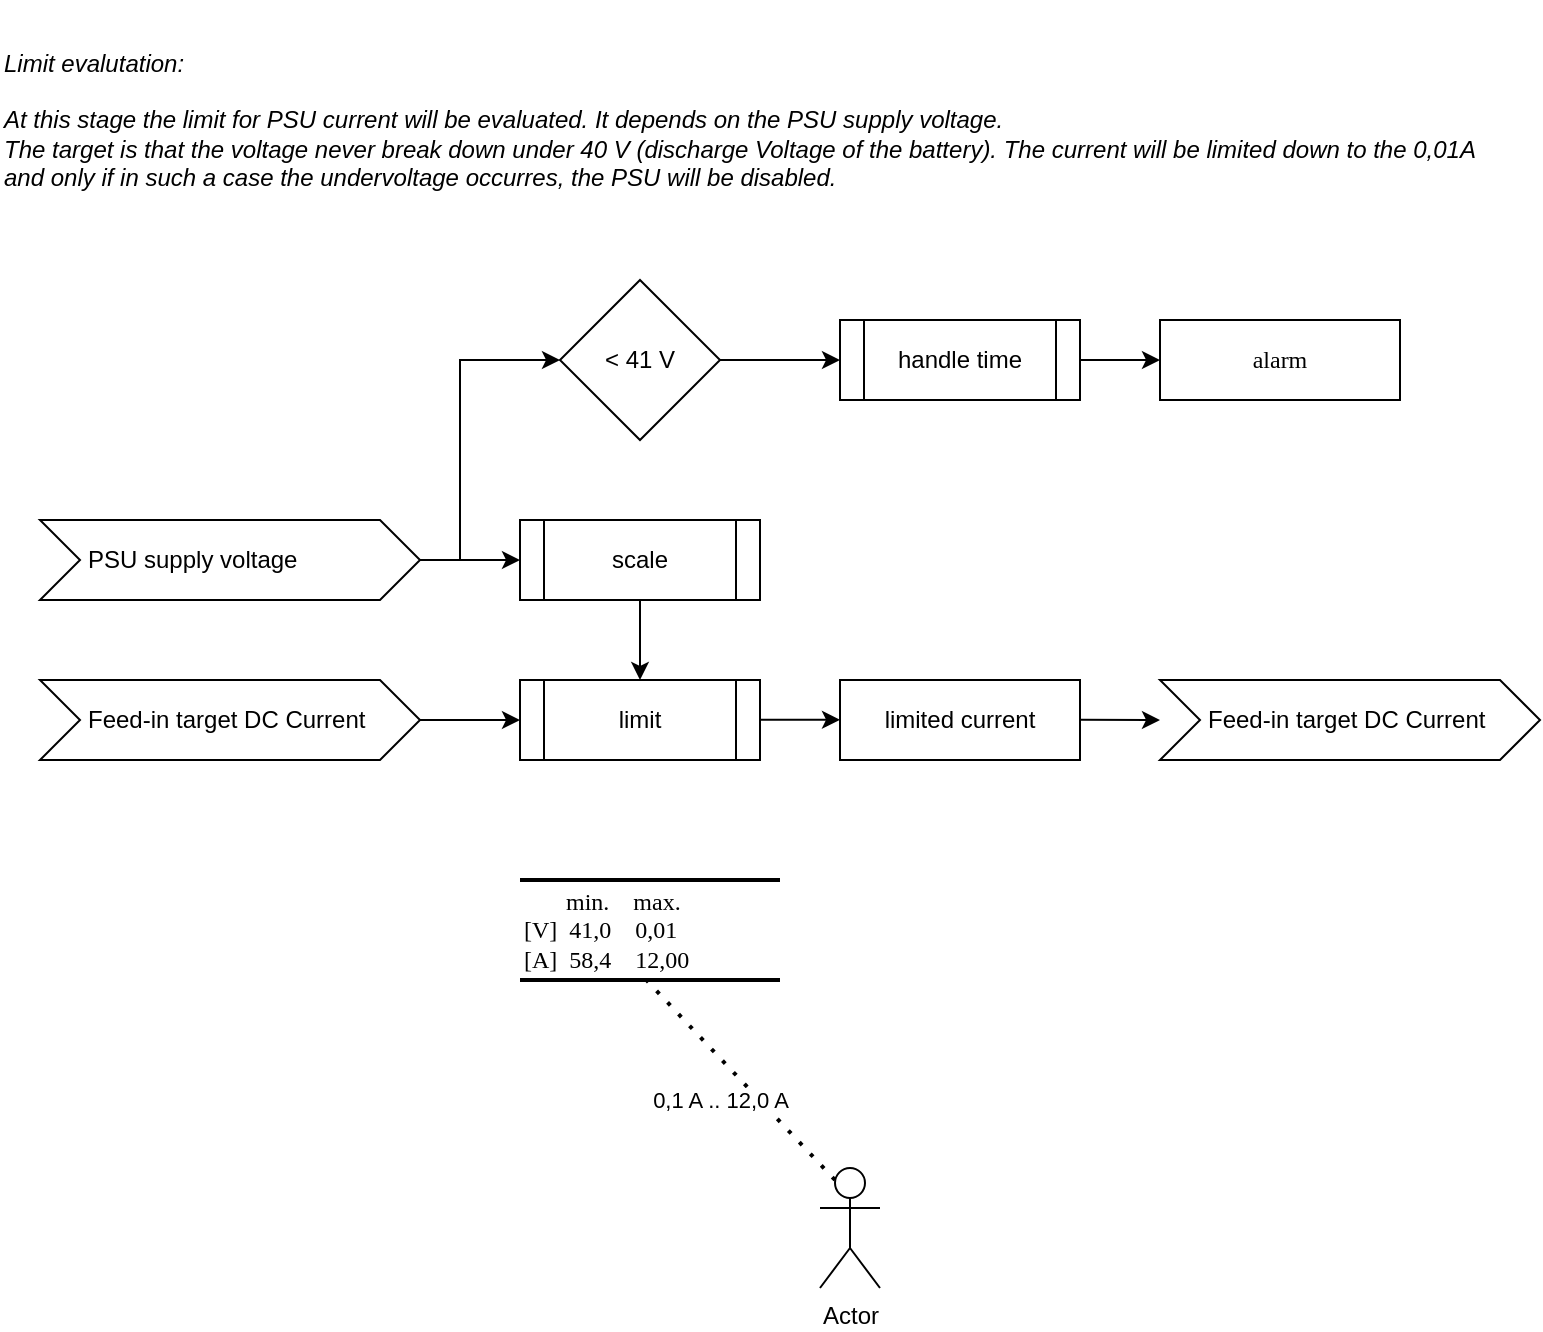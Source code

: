 <mxfile version="24.0.4" type="device" pages="3">
  <diagram id="GDF2bqVlT_cqfWEFH5KE" name="battery guard">
    <mxGraphModel dx="1430" dy="825" grid="1" gridSize="10" guides="1" tooltips="1" connect="1" arrows="1" fold="1" page="1" pageScale="1" pageWidth="827" pageHeight="1169" math="0" shadow="0">
      <root>
        <mxCell id="0" />
        <mxCell id="1" parent="0" />
        <mxCell id="QapD24w7L_42q-fIpmZ1-1" value="&lt;div&gt;Limit evalutation:&lt;br&gt;&lt;/div&gt;&lt;div&gt;&lt;br&gt;&lt;/div&gt;&lt;div&gt;At this stage the limit for PSU current will be evaluated. It depends on the PSU supply voltage.&lt;br&gt;The target is that the voltage never break down under 40 V (discharge Voltage of the battery). The current will be limited down to the 0,01A&amp;nbsp; and only if in such a case the undervoltage occurres, the PSU will be disabled.&lt;/div&gt;" style="text;html=1;strokeColor=none;fillColor=none;align=left;verticalAlign=middle;whiteSpace=wrap;rounded=0;fontStyle=2" parent="1" vertex="1">
          <mxGeometry y="60" width="760" height="120" as="geometry" />
        </mxCell>
        <mxCell id="clr36y8bRmw2BYxyQvQX-1" value="PSU supply voltage" style="shape=step;perimeter=stepPerimeter;whiteSpace=wrap;html=1;fixedSize=1;spacingLeft=22;align=left;" parent="1" vertex="1">
          <mxGeometry x="20" y="320" width="190" height="40" as="geometry" />
        </mxCell>
        <mxCell id="mHGMLyn1DUiSqq8-WLcD-1" value="Actor" style="shape=umlActor;verticalLabelPosition=bottom;verticalAlign=top;html=1;outlineConnect=0;" parent="1" vertex="1">
          <mxGeometry x="410" y="644" width="30" height="60" as="geometry" />
        </mxCell>
        <mxCell id="mHGMLyn1DUiSqq8-WLcD-2" value="&amp;nbsp; &amp;nbsp; &amp;nbsp; &amp;nbsp;min.&amp;nbsp; &amp;nbsp; max.&lt;div&gt;[V]&amp;nbsp; 41,0&amp;nbsp; &amp;nbsp; 0,01&lt;br&gt;[A]&amp;nbsp; 58,4&amp;nbsp; &amp;nbsp; 12,00&lt;/div&gt;" style="html=1;rounded=0;shadow=0;comic=0;labelBackgroundColor=none;strokeWidth=2;fontFamily=Verdana;fontSize=12;align=left;shape=mxgraph.ios7ui.horLines;fillColor=none;" parent="1" vertex="1">
          <mxGeometry x="260" y="500" width="130" height="50" as="geometry" />
        </mxCell>
        <mxCell id="mHGMLyn1DUiSqq8-WLcD-3" value="" style="endArrow=none;dashed=1;html=1;dashPattern=1 3;strokeWidth=2;rounded=0;entryX=0.485;entryY=0.997;entryDx=0;entryDy=0;entryPerimeter=0;exitX=0.25;exitY=0.1;exitDx=0;exitDy=0;exitPerimeter=0;" parent="1" source="mHGMLyn1DUiSqq8-WLcD-1" target="mHGMLyn1DUiSqq8-WLcD-2" edge="1">
          <mxGeometry width="50" height="50" relative="1" as="geometry">
            <mxPoint x="765" y="700" as="sourcePoint" />
            <mxPoint x="700" y="603" as="targetPoint" />
          </mxGeometry>
        </mxCell>
        <mxCell id="Z-vPnnfJ0P7MunZE0ge0-2" value="scale" style="shape=process;whiteSpace=wrap;html=1;backgroundOutline=1;fillColor=none;" parent="1" vertex="1">
          <mxGeometry x="260" y="320" width="120" height="40" as="geometry" />
        </mxCell>
        <mxCell id="vZh1aC2FcqjU1tsfijkw-1" value="&lt;span style=&quot;font-family: Helvetica; text-align: left;&quot;&gt;limited current&lt;/span&gt;" style="whiteSpace=wrap;html=1;rounded=0;shadow=0;comic=0;labelBackgroundColor=none;strokeWidth=1;fontFamily=Verdana;fontSize=12;align=center;fillColor=none;spacingLeft=0;" parent="1" vertex="1">
          <mxGeometry x="420" y="400" width="120" height="40" as="geometry" />
        </mxCell>
        <mxCell id="UjCE1ZRQs7dkB65XcrZu-1" value="" style="endArrow=classic;html=1;rounded=0;entryX=0;entryY=0.5;entryDx=0;entryDy=0;exitX=1;exitY=0.5;exitDx=0;exitDy=0;" parent="1" source="clr36y8bRmw2BYxyQvQX-1" target="Z-vPnnfJ0P7MunZE0ge0-2" edge="1">
          <mxGeometry width="50" height="50" relative="1" as="geometry">
            <mxPoint x="230" y="360" as="sourcePoint" />
            <mxPoint x="270" y="310" as="targetPoint" />
          </mxGeometry>
        </mxCell>
        <mxCell id="GZ0tPdZaUgXcPJGI4uPR-1" value="0,1 A .. 12,0 A" style="edgeLabel;html=1;align=center;verticalAlign=middle;resizable=0;points=[];" parent="1" vertex="1" connectable="0">
          <mxGeometry x="360.004" y="609.996" as="geometry" />
        </mxCell>
        <mxCell id="BalYCnzKqVYI-Why4gmt-2" value="" style="endArrow=classic;html=1;rounded=0;entryX=0.5;entryY=0;entryDx=0;entryDy=0;exitX=0.5;exitY=1;exitDx=0;exitDy=0;" parent="1" source="Z-vPnnfJ0P7MunZE0ge0-2" target="1AOe-N41vXJ7CMZYW_XP-1" edge="1">
          <mxGeometry width="50" height="50" relative="1" as="geometry">
            <mxPoint x="390" y="350" as="sourcePoint" />
            <mxPoint x="420" y="360" as="targetPoint" />
          </mxGeometry>
        </mxCell>
        <mxCell id="_Wne0m8qHuG8R51On_cM-1" value="&amp;lt; 41 V" style="rhombus;whiteSpace=wrap;html=1;" parent="1" vertex="1">
          <mxGeometry x="280" y="200" width="80" height="80" as="geometry" />
        </mxCell>
        <mxCell id="_Wne0m8qHuG8R51On_cM-2" value="" style="endArrow=classic;html=1;rounded=0;entryX=0;entryY=0.5;entryDx=0;entryDy=0;exitX=1;exitY=0.5;exitDx=0;exitDy=0;" parent="1" source="clr36y8bRmw2BYxyQvQX-1" target="_Wne0m8qHuG8R51On_cM-1" edge="1">
          <mxGeometry width="50" height="50" relative="1" as="geometry">
            <mxPoint x="470" y="280" as="sourcePoint" />
            <mxPoint x="520" y="230" as="targetPoint" />
            <Array as="points">
              <mxPoint x="230" y="340" />
              <mxPoint x="230" y="240" />
            </Array>
          </mxGeometry>
        </mxCell>
        <mxCell id="_Wne0m8qHuG8R51On_cM-3" value="alarm" style="whiteSpace=wrap;html=1;rounded=0;shadow=0;comic=0;labelBackgroundColor=none;strokeWidth=1;fontFamily=Verdana;fontSize=12;align=center;fillColor=none;spacingLeft=0;" parent="1" vertex="1">
          <mxGeometry x="580" y="220" width="120" height="40" as="geometry" />
        </mxCell>
        <mxCell id="_Wne0m8qHuG8R51On_cM-4" value="" style="endArrow=classic;html=1;rounded=0;exitX=1;exitY=0.5;exitDx=0;exitDy=0;entryX=0;entryY=0.5;entryDx=0;entryDy=0;" parent="1" source="_Wne0m8qHuG8R51On_cM-5" target="_Wne0m8qHuG8R51On_cM-3" edge="1">
          <mxGeometry width="50" height="50" relative="1" as="geometry">
            <mxPoint x="470" y="280" as="sourcePoint" />
            <mxPoint x="520" y="230" as="targetPoint" />
          </mxGeometry>
        </mxCell>
        <mxCell id="_Wne0m8qHuG8R51On_cM-6" value="" style="endArrow=classic;html=1;rounded=0;exitX=1;exitY=0.5;exitDx=0;exitDy=0;entryX=0;entryY=0.5;entryDx=0;entryDy=0;" parent="1" source="_Wne0m8qHuG8R51On_cM-1" target="_Wne0m8qHuG8R51On_cM-5" edge="1">
          <mxGeometry width="50" height="50" relative="1" as="geometry">
            <mxPoint x="360" y="240" as="sourcePoint" />
            <mxPoint x="580" y="240" as="targetPoint" />
          </mxGeometry>
        </mxCell>
        <mxCell id="_Wne0m8qHuG8R51On_cM-5" value="handle time" style="shape=process;whiteSpace=wrap;html=1;backgroundOutline=1;fillColor=none;" parent="1" vertex="1">
          <mxGeometry x="420" y="220" width="120" height="40" as="geometry" />
        </mxCell>
        <mxCell id="1AOe-N41vXJ7CMZYW_XP-1" value="limit" style="shape=process;whiteSpace=wrap;html=1;backgroundOutline=1;fillColor=none;" parent="1" vertex="1">
          <mxGeometry x="260" y="400" width="120" height="40" as="geometry" />
        </mxCell>
        <mxCell id="1AOe-N41vXJ7CMZYW_XP-2" value="" style="endArrow=classic;html=1;rounded=0;exitX=1;exitY=0.5;exitDx=0;exitDy=0;entryX=0;entryY=0.5;entryDx=0;entryDy=0;" parent="1" edge="1">
          <mxGeometry width="50" height="50" relative="1" as="geometry">
            <mxPoint x="380" y="419.88" as="sourcePoint" />
            <mxPoint x="420" y="419.88" as="targetPoint" />
          </mxGeometry>
        </mxCell>
        <mxCell id="gZCyDiwfWo1ltio7ru3V-1" value="Feed-in target DC Current" style="shape=step;perimeter=stepPerimeter;whiteSpace=wrap;html=1;fixedSize=1;spacingLeft=22;align=left;" parent="1" vertex="1">
          <mxGeometry x="20" y="400" width="190" height="40" as="geometry" />
        </mxCell>
        <mxCell id="gZCyDiwfWo1ltio7ru3V-2" value="" style="endArrow=classic;html=1;rounded=0;exitX=1;exitY=0.5;exitDx=0;exitDy=0;entryX=0;entryY=0.5;entryDx=0;entryDy=0;" parent="1" source="gZCyDiwfWo1ltio7ru3V-1" target="1AOe-N41vXJ7CMZYW_XP-1" edge="1">
          <mxGeometry width="50" height="50" relative="1" as="geometry">
            <mxPoint x="320" y="430" as="sourcePoint" />
            <mxPoint x="370" y="380" as="targetPoint" />
          </mxGeometry>
        </mxCell>
        <mxCell id="gZCyDiwfWo1ltio7ru3V-3" value="Feed-in target DC Current" style="shape=step;perimeter=stepPerimeter;whiteSpace=wrap;html=1;fixedSize=1;spacingLeft=22;align=left;" parent="1" vertex="1">
          <mxGeometry x="580" y="400" width="190" height="40" as="geometry" />
        </mxCell>
        <mxCell id="gZCyDiwfWo1ltio7ru3V-4" value="" style="endArrow=classic;html=1;rounded=0;exitX=1;exitY=0.5;exitDx=0;exitDy=0;" parent="1" edge="1">
          <mxGeometry width="50" height="50" relative="1" as="geometry">
            <mxPoint x="540" y="419.83" as="sourcePoint" />
            <mxPoint x="580" y="420" as="targetPoint" />
          </mxGeometry>
        </mxCell>
      </root>
    </mxGraphModel>
  </diagram>
  <diagram name="processing" id="52a04d89-c75d-2922-d76d-85b35f80e030">
    <mxGraphModel dx="2074" dy="1196" grid="1" gridSize="10" guides="1" tooltips="1" connect="1" arrows="1" fold="1" page="1" pageScale="1" pageWidth="1100" pageHeight="850" background="none" math="0" shadow="0">
      <root>
        <mxCell id="0" />
        <mxCell id="1" parent="0" />
        <mxCell id="17472293e6e8944d-4" value="max. Feed-in target&lt;br&gt;DC Voltage&lt;br&gt;[V]" style="html=1;rounded=0;shadow=0;comic=0;labelBackgroundColor=none;strokeWidth=2;fontFamily=Verdana;fontSize=12;align=center;shape=mxgraph.ios7ui.horLines;fillColor=none;" parent="1" vertex="1">
          <mxGeometry x="1170" y="240.5" width="120" height="50" as="geometry" />
        </mxCell>
        <mxCell id="oQiGW552PC2_yi8YqRPW-4" value="filter" style="shape=process;whiteSpace=wrap;html=1;backgroundOutline=1;fillColor=none;" parent="1" vertex="1">
          <mxGeometry x="230" y="160.5" width="120" height="39.5" as="geometry" />
        </mxCell>
        <mxCell id="oQiGW552PC2_yi8YqRPW-12" value="" style="endArrow=none;html=1;rounded=0;entryX=0.5;entryY=1;entryDx=0;entryDy=0;" parent="1" target="bK-EadkO21jLIJIZtDA8-6" edge="1">
          <mxGeometry width="50" height="50" relative="1" as="geometry">
            <mxPoint x="510" y="240.5" as="sourcePoint" />
            <mxPoint x="510" y="216.5" as="targetPoint" />
          </mxGeometry>
        </mxCell>
        <mxCell id="oQiGW552PC2_yi8YqRPW-15" value="" style="endArrow=none;html=1;rounded=0;entryX=0.5;entryY=1;entryDx=0;entryDy=0;exitX=0.5;exitY=0;exitDx=0;exitDy=0;" parent="1" target="sCNjADGq2ufAijJcPFuK-18" edge="1">
          <mxGeometry width="50" height="50" relative="1" as="geometry">
            <mxPoint x="660" y="240.5" as="sourcePoint" />
            <mxPoint x="660" y="216.5" as="targetPoint" />
          </mxGeometry>
        </mxCell>
        <mxCell id="oQiGW552PC2_yi8YqRPW-25" value="min. &amp;amp; max.&lt;br style=&quot;&quot;&gt;&lt;span style=&quot;&quot;&gt;Feed-in DC Current&lt;br&gt;[A]&lt;/span&gt;" style="html=1;rounded=0;shadow=0;comic=0;labelBackgroundColor=none;strokeWidth=2;fontFamily=Verdana;fontSize=12;align=center;shape=mxgraph.ios7ui.horLines;fillColor=none;" parent="1" vertex="1">
          <mxGeometry x="450" y="240.5" width="270" height="50" as="geometry" />
        </mxCell>
        <mxCell id="oQiGW552PC2_yi8YqRPW-27" value="Feed-in target DC current" style="whiteSpace=wrap;html=1;rounded=0;shadow=0;comic=0;labelBackgroundColor=none;strokeWidth=1;fontFamily=Verdana;fontSize=12;align=center;fillColor=none;spacingLeft=0;" parent="1" vertex="1">
          <mxGeometry x="1070" y="160.5" width="100" height="39.5" as="geometry" />
        </mxCell>
        <mxCell id="oQiGW552PC2_yi8YqRPW-30" value="Actor" style="shape=umlActor;verticalLabelPosition=bottom;verticalAlign=top;html=1;outlineConnect=0;" parent="1" vertex="1">
          <mxGeometry x="470" y="480.5" width="30" height="60" as="geometry" />
        </mxCell>
        <mxCell id="oQiGW552PC2_yi8YqRPW-33" value="" style="endArrow=none;dashed=1;html=1;dashPattern=1 3;strokeWidth=2;rounded=0;exitX=0.464;exitY=1.031;exitDx=0;exitDy=0;exitPerimeter=0;entryX=0.75;entryY=0.1;entryDx=0;entryDy=0;entryPerimeter=0;" parent="1" source="oQiGW552PC2_yi8YqRPW-25" target="oQiGW552PC2_yi8YqRPW-30" edge="1">
          <mxGeometry width="50" height="50" relative="1" as="geometry">
            <mxPoint x="835" y="447.5" as="sourcePoint" />
            <mxPoint x="720" y="380.5" as="targetPoint" />
          </mxGeometry>
        </mxCell>
        <mxCell id="oQiGW552PC2_yi8YqRPW-42" value="User configures value pairs for regulating the maxmimal feed-in current." style="text;html=1;strokeColor=none;fillColor=none;align=left;verticalAlign=middle;whiteSpace=wrap;rounded=0;fontStyle=2" parent="1" vertex="1">
          <mxGeometry x="530" y="500.5" width="175" height="45" as="geometry" />
        </mxCell>
        <mxCell id="oQiGW552PC2_yi8YqRPW-43" value="moving average &lt;br&gt;filter oder&lt;br&gt;[order]" style="html=1;rounded=0;shadow=0;comic=0;labelBackgroundColor=none;strokeWidth=2;fontFamily=Verdana;fontSize=12;align=center;shape=mxgraph.ios7ui.horLines;fillColor=none;" parent="1" vertex="1">
          <mxGeometry x="230" y="240.5" width="120" height="50" as="geometry" />
        </mxCell>
        <mxCell id="oQiGW552PC2_yi8YqRPW-45" value="" style="endArrow=none;dashed=1;html=1;dashPattern=1 3;strokeWidth=2;rounded=0;entryX=0.485;entryY=0.997;entryDx=0;entryDy=0;entryPerimeter=0;exitX=0.25;exitY=0.1;exitDx=0;exitDy=0;exitPerimeter=0;" parent="1" source="oQiGW552PC2_yi8YqRPW-30" target="oQiGW552PC2_yi8YqRPW-43" edge="1">
          <mxGeometry width="50" height="50" relative="1" as="geometry">
            <mxPoint x="595" y="400.5" as="sourcePoint" />
            <mxPoint x="530" y="303.5" as="targetPoint" />
          </mxGeometry>
        </mxCell>
        <mxCell id="oQiGW552PC2_yi8YqRPW-46" value="1..20" style="edgeLabel;html=1;align=center;verticalAlign=middle;resizable=0;points=[];rotation=0;" parent="oQiGW552PC2_yi8YqRPW-45" vertex="1" connectable="0">
          <mxGeometry x="0.239" y="3" relative="1" as="geometry">
            <mxPoint x="12" y="-13" as="offset" />
          </mxGeometry>
        </mxCell>
        <mxCell id="oQiGW552PC2_yi8YqRPW-48" value="" style="endArrow=none;html=1;rounded=0;entryX=0.5;entryY=1;entryDx=0;entryDy=0;" parent="1" target="oQiGW552PC2_yi8YqRPW-4" edge="1">
          <mxGeometry width="50" height="50" relative="1" as="geometry">
            <mxPoint x="289.89" y="240.5" as="sourcePoint" />
            <mxPoint x="289.89" y="216.5" as="targetPoint" />
          </mxGeometry>
        </mxCell>
        <mxCell id="oQiGW552PC2_yi8YqRPW-52" value="poll interval&lt;br&gt;[sec]" style="html=1;rounded=0;shadow=0;comic=0;labelBackgroundColor=none;strokeWidth=2;fontFamily=Verdana;fontSize=12;align=center;shape=mxgraph.ios7ui.horLines;fillColor=none;" parent="1" vertex="1">
          <mxGeometry x="10" y="240.5" width="190" height="50" as="geometry" />
        </mxCell>
        <mxCell id="oQiGW552PC2_yi8YqRPW-53" value="" style="endArrow=none;dashed=1;html=1;dashPattern=1 3;strokeWidth=2;rounded=0;entryX=0.485;entryY=0.997;entryDx=0;entryDy=0;entryPerimeter=0;exitX=0.25;exitY=0.1;exitDx=0;exitDy=0;exitPerimeter=0;" parent="1" source="oQiGW552PC2_yi8YqRPW-30" edge="1">
          <mxGeometry width="50" height="50" relative="1" as="geometry">
            <mxPoint x="420" y="396.5" as="sourcePoint" />
            <mxPoint x="180" y="290.5" as="targetPoint" />
          </mxGeometry>
        </mxCell>
        <mxCell id="oQiGW552PC2_yi8YqRPW-54" value="1 sec ..30 sec" style="edgeLabel;html=1;align=center;verticalAlign=middle;resizable=0;points=[];rotation=0;" parent="oQiGW552PC2_yi8YqRPW-53" vertex="1" connectable="0">
          <mxGeometry x="0.239" y="3" relative="1" as="geometry">
            <mxPoint x="-10" y="27" as="offset" />
          </mxGeometry>
        </mxCell>
        <mxCell id="oQiGW552PC2_yi8YqRPW-55" value="" style="endArrow=none;html=1;rounded=0;entryX=0.5;entryY=1;entryDx=0;entryDy=0;" parent="1" target="sCNjADGq2ufAijJcPFuK-1" edge="1">
          <mxGeometry width="50" height="50" relative="1" as="geometry">
            <mxPoint x="105" y="240" as="sourcePoint" />
            <mxPoint x="99.83" y="216.5" as="targetPoint" />
          </mxGeometry>
        </mxCell>
        <mxCell id="oQiGW552PC2_yi8YqRPW-56" value="" style="endArrow=classic;html=1;rounded=0;entryX=0.5;entryY=0;entryDx=0;entryDy=0;exitX=0.5;exitY=1;exitDx=0;exitDy=0;" parent="1" source="sCNjADGq2ufAijJcPFuK-5" target="oQiGW552PC2_yi8YqRPW-57" edge="1">
          <mxGeometry width="50" height="50" relative="1" as="geometry">
            <mxPoint x="400" y="140.5" as="sourcePoint" />
            <mxPoint x="210.0" y="150.5" as="targetPoint" />
            <Array as="points" />
          </mxGeometry>
        </mxCell>
        <mxCell id="oQiGW552PC2_yi8YqRPW-57" value="+" style="ellipse;whiteSpace=wrap;html=1;aspect=fixed;" parent="1" vertex="1">
          <mxGeometry x="380" y="160.5" width="40" height="40" as="geometry" />
        </mxCell>
        <mxCell id="sCNjADGq2ufAijJcPFuK-10" style="edgeStyle=orthogonalEdgeStyle;rounded=0;orthogonalLoop=1;jettySize=auto;html=1;exitX=1;exitY=0.5;exitDx=0;exitDy=0;entryX=0;entryY=0.5;entryDx=0;entryDy=0;" parent="1" source="bK-EadkO21jLIJIZtDA8-1" target="sCNjADGq2ufAijJcPFuK-5" edge="1">
          <mxGeometry relative="1" as="geometry" />
        </mxCell>
        <mxCell id="bK-EadkO21jLIJIZtDA8-1" value="P=UI" style="ellipse;whiteSpace=wrap;html=1;aspect=fixed;" parent="1" vertex="1">
          <mxGeometry x="270" y="90" width="40" height="40" as="geometry" />
        </mxCell>
        <mxCell id="bK-EadkO21jLIJIZtDA8-6" value="scale" style="shape=process;whiteSpace=wrap;html=1;backgroundOutline=1;fillColor=none;" parent="1" vertex="1">
          <mxGeometry x="450" y="160.5" width="120" height="39.5" as="geometry" />
        </mxCell>
        <mxCell id="bK-EadkO21jLIJIZtDA8-10" value="" style="endArrow=none;dashed=1;html=1;dashPattern=1 3;strokeWidth=2;rounded=0;exitX=0.475;exitY=1.007;exitDx=0;exitDy=0;exitPerimeter=0;entryX=0.75;entryY=0.1;entryDx=0;entryDy=0;entryPerimeter=0;" parent="1" source="17472293e6e8944d-4" target="oQiGW552PC2_yi8YqRPW-30" edge="1">
          <mxGeometry width="50" height="50" relative="1" as="geometry">
            <mxPoint x="650" y="302.5" as="sourcePoint" />
            <mxPoint x="553" y="441.5" as="targetPoint" />
          </mxGeometry>
        </mxCell>
        <mxCell id="bK-EadkO21jLIJIZtDA8-11" value="MPPT Voltage Range:&amp;nbsp;25V .. 55V" style="edgeLabel;html=1;align=left;verticalAlign=middle;resizable=0;points=[];" parent="bK-EadkO21jLIJIZtDA8-10" vertex="1" connectable="0">
          <mxGeometry x="-0.05" y="-1" relative="1" as="geometry">
            <mxPoint x="142" y="-23" as="offset" />
          </mxGeometry>
        </mxCell>
        <mxCell id="sCNjADGq2ufAijJcPFuK-1" value="Consumption Power" style="shape=step;perimeter=stepPerimeter;whiteSpace=wrap;html=1;fixedSize=1;spacingLeft=22;align=left;" parent="1" vertex="1">
          <mxGeometry x="10" y="160.5" width="190" height="39.5" as="geometry" />
        </mxCell>
        <mxCell id="sCNjADGq2ufAijJcPFuK-2" value="" style="shape=step;perimeter=stepPerimeter;whiteSpace=wrap;html=1;fixedSize=1;align=left;spacingLeft=22;size=20;" parent="1" vertex="1">
          <mxGeometry y="85" width="190" height="40" as="geometry" />
        </mxCell>
        <mxCell id="sCNjADGq2ufAijJcPFuK-5" value="Feed-in actual&lt;br&gt;Power" style="whiteSpace=wrap;html=1;rounded=0;shadow=0;comic=0;labelBackgroundColor=none;strokeWidth=1;fontFamily=Verdana;fontSize=12;align=center;fillColor=none;" parent="1" vertex="1">
          <mxGeometry x="350" y="90" width="100" height="40" as="geometry" />
        </mxCell>
        <mxCell id="sCNjADGq2ufAijJcPFuK-12" value="" style="endArrow=classic;html=1;rounded=0;exitX=1;exitY=0.5;exitDx=0;exitDy=0;entryX=0;entryY=0.5;entryDx=0;entryDy=0;" parent="1" source="oQiGW552PC2_yi8YqRPW-57" target="bK-EadkO21jLIJIZtDA8-6" edge="1">
          <mxGeometry width="50" height="50" relative="1" as="geometry">
            <mxPoint x="380" y="170.5" as="sourcePoint" />
            <mxPoint x="430" y="120.5" as="targetPoint" />
          </mxGeometry>
        </mxCell>
        <mxCell id="sCNjADGq2ufAijJcPFuK-13" value="" style="endArrow=classic;html=1;rounded=0;exitX=1;exitY=0.5;exitDx=0;exitDy=0;entryX=0;entryY=0.5;entryDx=0;entryDy=0;" parent="1" source="oQiGW552PC2_yi8YqRPW-4" target="oQiGW552PC2_yi8YqRPW-57" edge="1">
          <mxGeometry width="50" height="50" relative="1" as="geometry">
            <mxPoint x="440" y="200.5" as="sourcePoint" />
            <mxPoint x="490" y="150.5" as="targetPoint" />
          </mxGeometry>
        </mxCell>
        <mxCell id="sCNjADGq2ufAijJcPFuK-14" value="" style="endArrow=classic;html=1;rounded=0;exitX=1;exitY=0.5;exitDx=0;exitDy=0;entryX=0;entryY=0.5;entryDx=0;entryDy=0;" parent="1" source="0nxAt9elWTb1OitoeRpH-1" target="bK-EadkO21jLIJIZtDA8-1" edge="1">
          <mxGeometry width="50" height="50" relative="1" as="geometry">
            <mxPoint x="440" y="200.5" as="sourcePoint" />
            <mxPoint x="490" y="150.5" as="targetPoint" />
          </mxGeometry>
        </mxCell>
        <mxCell id="sCNjADGq2ufAijJcPFuK-15" value="" style="endArrow=classic;html=1;rounded=0;exitX=1;exitY=0.5;exitDx=0;exitDy=0;entryX=0;entryY=0.5;entryDx=0;entryDy=0;" parent="1" source="sCNjADGq2ufAijJcPFuK-1" target="oQiGW552PC2_yi8YqRPW-4" edge="1">
          <mxGeometry width="50" height="50" relative="1" as="geometry">
            <mxPoint x="440" y="200.5" as="sourcePoint" />
            <mxPoint x="490" y="150.5" as="targetPoint" />
          </mxGeometry>
        </mxCell>
        <mxCell id="sCNjADGq2ufAijJcPFuK-16" value="Feed-in target&lt;br&gt;Power" style="whiteSpace=wrap;html=1;rounded=0;shadow=0;comic=0;labelBackgroundColor=none;strokeWidth=1;fontFamily=Verdana;fontSize=12;align=center;fillColor=none;spacingLeft=0;" parent="1" vertex="1">
          <mxGeometry x="1290" y="160.5" width="100" height="39.5" as="geometry" />
        </mxCell>
        <mxCell id="sCNjADGq2ufAijJcPFuK-17" value="P=UI" style="ellipse;whiteSpace=wrap;html=1;aspect=fixed;" parent="1" vertex="1">
          <mxGeometry x="1210" y="160.5" width="40" height="40" as="geometry" />
        </mxCell>
        <mxCell id="sCNjADGq2ufAijJcPFuK-18" value="limit" style="shape=process;whiteSpace=wrap;html=1;backgroundOutline=1;fillColor=none;" parent="1" vertex="1">
          <mxGeometry x="600" y="160.5" width="120" height="39.5" as="geometry" />
        </mxCell>
        <mxCell id="sCNjADGq2ufAijJcPFuK-19" value="" style="endArrow=classic;html=1;rounded=0;exitX=1;exitY=0.5;exitDx=0;exitDy=0;entryX=0;entryY=0.5;entryDx=0;entryDy=0;" parent="1" source="oQiGW552PC2_yi8YqRPW-27" target="sCNjADGq2ufAijJcPFuK-17" edge="1">
          <mxGeometry width="50" height="50" relative="1" as="geometry">
            <mxPoint x="1250" y="250.5" as="sourcePoint" />
            <mxPoint x="1300" y="200.5" as="targetPoint" />
          </mxGeometry>
        </mxCell>
        <mxCell id="sCNjADGq2ufAijJcPFuK-21" value="" style="endArrow=classic;html=1;rounded=0;entryX=0;entryY=0.5;entryDx=0;entryDy=0;exitX=1;exitY=0.5;exitDx=0;exitDy=0;" parent="1" source="sCNjADGq2ufAijJcPFuK-17" target="sCNjADGq2ufAijJcPFuK-16" edge="1">
          <mxGeometry width="50" height="50" relative="1" as="geometry">
            <mxPoint x="1090" y="270.5" as="sourcePoint" />
            <mxPoint x="1140" y="220.5" as="targetPoint" />
          </mxGeometry>
        </mxCell>
        <mxCell id="sCNjADGq2ufAijJcPFuK-22" value="" style="endArrow=none;html=1;rounded=0;entryX=0.5;entryY=1;entryDx=0;entryDy=0;exitX=0.5;exitY=-0.027;exitDx=0;exitDy=0;exitPerimeter=0;" parent="1" source="17472293e6e8944d-4" target="sCNjADGq2ufAijJcPFuK-17" edge="1">
          <mxGeometry width="50" height="50" relative="1" as="geometry">
            <mxPoint x="1150" y="270.5" as="sourcePoint" />
            <mxPoint x="1200" y="220.5" as="targetPoint" />
          </mxGeometry>
        </mxCell>
        <mxCell id="sCNjADGq2ufAijJcPFuK-23" value="" style="endArrow=none;html=1;rounded=0;entryX=0.5;entryY=1;entryDx=0;entryDy=0;exitX=0.5;exitY=0;exitDx=0;exitDy=0;" parent="1" source="sCNjADGq2ufAijJcPFuK-1" target="0nxAt9elWTb1OitoeRpH-1" edge="1">
          <mxGeometry width="50" height="50" relative="1" as="geometry">
            <mxPoint x="100" y="160" as="sourcePoint" />
            <mxPoint x="100" y="140.5" as="targetPoint" />
          </mxGeometry>
        </mxCell>
        <mxCell id="sCNjADGq2ufAijJcPFuK-24" value="" style="endArrow=classic;html=1;rounded=0;entryX=0;entryY=0.5;entryDx=0;entryDy=0;exitX=1;exitY=0.5;exitDx=0;exitDy=0;" parent="1" source="bK-EadkO21jLIJIZtDA8-6" target="sCNjADGq2ufAijJcPFuK-18" edge="1">
          <mxGeometry width="50" height="50" relative="1" as="geometry">
            <mxPoint x="530" y="250.5" as="sourcePoint" />
            <mxPoint x="580" y="200.5" as="targetPoint" />
          </mxGeometry>
        </mxCell>
        <mxCell id="sCNjADGq2ufAijJcPFuK-66" value="using min. and max DC current values together with DC voltage value, the required power values for scaling are calculated by P=UI." style="text;html=1;strokeColor=none;fillColor=none;align=left;verticalAlign=middle;whiteSpace=wrap;rounded=0;fontStyle=2" parent="1" vertex="1">
          <mxGeometry x="572.5" y="300" width="175" height="80" as="geometry" />
        </mxCell>
        <mxCell id="sCNjADGq2ufAijJcPFuK-67" value="" style="shape=step;perimeter=stepPerimeter;whiteSpace=wrap;html=1;fixedSize=1;spacingLeft=22;align=left;" parent="1" vertex="1">
          <mxGeometry x="1190" y="85" width="190" height="40" as="geometry" />
        </mxCell>
        <mxCell id="sCNjADGq2ufAijJcPFuK-68" value="" style="endArrow=classic;html=1;rounded=0;exitX=0.5;exitY=0;exitDx=0;exitDy=0;" parent="1" source="sCNjADGq2ufAijJcPFuK-17" edge="1">
          <mxGeometry width="50" height="50" relative="1" as="geometry">
            <mxPoint x="1229.8" y="165.25" as="sourcePoint" />
            <mxPoint x="1230" y="136" as="targetPoint" />
          </mxGeometry>
        </mxCell>
        <mxCell id="sCNjADGq2ufAijJcPFuK-69" value="&lt;i&gt;to DPM86xx (up to 2 PSUs)&lt;/i&gt;" style="text;html=1;align=left;verticalAlign=middle;whiteSpace=wrap;rounded=0;" parent="1" vertex="1">
          <mxGeometry x="1200" y="60" width="160" height="20" as="geometry" />
        </mxCell>
        <mxCell id="sCNjADGq2ufAijJcPFuK-71" value="&lt;i&gt;from DPM86xx (up to 2 PSUs)&lt;/i&gt;" style="text;html=1;align=left;verticalAlign=middle;whiteSpace=wrap;rounded=0;" parent="1" vertex="1">
          <mxGeometry x="10" y="60" width="180" height="20" as="geometry" />
        </mxCell>
        <mxCell id="sCNjADGq2ufAijJcPFuK-72" value="&lt;i&gt;from Shelly 3EM&lt;/i&gt;" style="text;html=1;align=left;verticalAlign=middle;whiteSpace=wrap;rounded=0;" parent="1" vertex="1">
          <mxGeometry x="10" y="140.5" width="110" height="20" as="geometry" />
        </mxCell>
        <mxCell id="gMVh57zRrH7NaC8IP8_r-1" value="discrete approximation" style="shape=process;whiteSpace=wrap;html=1;backgroundOutline=1;fillColor=none;" parent="1" vertex="1">
          <mxGeometry x="750" y="160.25" width="120" height="39.75" as="geometry" />
        </mxCell>
        <mxCell id="gMVh57zRrH7NaC8IP8_r-2" value="" style="endArrow=classic;html=1;rounded=0;entryX=0;entryY=0.5;entryDx=0;entryDy=0;exitX=1;exitY=0.5;exitDx=0;exitDy=0;" parent="1" source="sCNjADGq2ufAijJcPFuK-18" target="gMVh57zRrH7NaC8IP8_r-1" edge="1">
          <mxGeometry width="50" height="50" relative="1" as="geometry">
            <mxPoint x="720" y="186.01" as="sourcePoint" />
            <mxPoint x="750" y="186.01" as="targetPoint" />
          </mxGeometry>
        </mxCell>
        <mxCell id="gMVh57zRrH7NaC8IP8_r-3" value="" style="endArrow=classic;html=1;rounded=0;entryX=0;entryY=0.5;entryDx=0;entryDy=0;exitX=1;exitY=0.5;exitDx=0;exitDy=0;" parent="1" source="gMVh57zRrH7NaC8IP8_r-1" target="xrxBdAkiFqL13T8EY9FE-1" edge="1">
          <mxGeometry width="50" height="50" relative="1" as="geometry">
            <mxPoint x="870" y="185.26" as="sourcePoint" />
            <mxPoint x="900" y="185.26" as="targetPoint" />
          </mxGeometry>
        </mxCell>
        <mxCell id="gMVh57zRrH7NaC8IP8_r-5" value="&lt;div&gt;Discrete approximation:&lt;br&gt;&lt;/div&gt;&lt;div&gt;&lt;br&gt;&lt;/div&gt;&lt;div&gt;Jump function: Takes place during a downward correction so that a current flow is interrupted as quickly as possible. A change from 9 A to 1 A, for example, takes place in one step.&lt;/div&gt;&lt;div&gt;&lt;br&gt;&lt;/div&gt;&lt;div&gt;Stair function: The target value is approached in defined steps so that no components are damaged by current jumps.&lt;/div&gt;&lt;div&gt;&lt;br&gt;&lt;/div&gt;&lt;div&gt;In botch cases&amp;nbsp;&lt;/div&gt;" style="text;html=1;strokeColor=none;fillColor=none;align=left;verticalAlign=middle;whiteSpace=wrap;rounded=0;fontStyle=2" parent="1" vertex="1">
          <mxGeometry x="760" y="440" width="400" height="160" as="geometry" />
        </mxCell>
        <mxCell id="gMVh57zRrH7NaC8IP8_r-8" value="" style="endArrow=classic;html=1;rounded=0;exitX=1;exitY=0.5;exitDx=0;exitDy=0;entryX=0.5;entryY=0;entryDx=0;entryDy=0;" parent="1" source="sCNjADGq2ufAijJcPFuK-5" target="gMVh57zRrH7NaC8IP8_r-1" edge="1">
          <mxGeometry width="50" height="50" relative="1" as="geometry">
            <mxPoint x="630" y="250" as="sourcePoint" />
            <mxPoint x="680" y="200" as="targetPoint" />
            <Array as="points">
              <mxPoint x="810" y="110" />
            </Array>
          </mxGeometry>
        </mxCell>
        <mxCell id="sD_-ogyzjhvQeEd0BSxD-1" value="Number of strings" style="edgeLabel;html=1;align=center;verticalAlign=middle;resizable=0;points=[];" parent="1" vertex="1" connectable="0">
          <mxGeometry x="584.996" y="420.004" as="geometry">
            <mxPoint x="-6" y="-2" as="offset" />
          </mxGeometry>
        </mxCell>
        <mxCell id="sD_-ogyzjhvQeEd0BSxD-2" value="1 | 2" style="edgeLabel;html=1;align=center;verticalAlign=middle;resizable=0;points=[];" parent="1" vertex="1" connectable="0">
          <mxGeometry x="499.996" y="420.004" as="geometry" />
        </mxCell>
        <mxCell id="0nxAt9elWTb1OitoeRpH-1" value="Feed-in actual DC Current&lt;br&gt;Feed-in actual DC Voltage" style="shape=step;perimeter=stepPerimeter;whiteSpace=wrap;html=1;fixedSize=1;align=left;spacingLeft=22;" parent="1" vertex="1">
          <mxGeometry x="10" y="90" width="190" height="40" as="geometry" />
        </mxCell>
        <mxCell id="0nxAt9elWTb1OitoeRpH-2" value="Feed-in target DC Current" style="shape=step;perimeter=stepPerimeter;whiteSpace=wrap;html=1;fixedSize=1;spacingLeft=22;align=left;" parent="1" vertex="1">
          <mxGeometry x="1200" y="90" width="190" height="40" as="geometry" />
        </mxCell>
        <mxCell id="xrxBdAkiFqL13T8EY9FE-1" value="battery guard" style="shape=process;whiteSpace=wrap;html=1;backgroundOutline=1;fillColor=none;" parent="1" vertex="1">
          <mxGeometry x="910" y="160" width="120" height="40" as="geometry" />
        </mxCell>
        <mxCell id="ti7SSmdZ2P-z0RnnB3Wo-1" value="Limit is provided by the battery guard algorithm" style="text;html=1;strokeColor=none;fillColor=none;align=center;verticalAlign=middle;whiteSpace=wrap;rounded=0;fontStyle=2" parent="1" vertex="1">
          <mxGeometry x="900" y="200.5" width="140" height="45" as="geometry" />
        </mxCell>
        <mxCell id="mTDMbjaV75M6LNsVAOCK-1" value="0,01 A .. 9 A" style="edgeLabel;html=1;align=center;verticalAlign=middle;resizable=0;points=[];" parent="1" vertex="1" connectable="0">
          <mxGeometry x="520.004" y="329.996" as="geometry" />
        </mxCell>
        <mxCell id="mTDMbjaV75M6LNsVAOCK-2" value="" style="endArrow=classic;html=1;rounded=0;exitX=1;exitY=0.5;exitDx=0;exitDy=0;entryX=0;entryY=0.5;entryDx=0;entryDy=0;" parent="1" source="xrxBdAkiFqL13T8EY9FE-1" target="oQiGW552PC2_yi8YqRPW-27" edge="1">
          <mxGeometry width="50" height="50" relative="1" as="geometry">
            <mxPoint x="1040" y="180" as="sourcePoint" />
            <mxPoint x="1060" y="190" as="targetPoint" />
          </mxGeometry>
        </mxCell>
        <mxCell id="mTDMbjaV75M6LNsVAOCK-4" value="55V is configured once at startup" style="edgeLabel;html=1;align=left;verticalAlign=middle;resizable=0;points=[];fontStyle=2" parent="1" vertex="1" connectable="0">
          <mxGeometry x="1018.999" y="373.002" as="geometry" />
        </mxCell>
      </root>
    </mxGraphModel>
  </diagram>
  <diagram id="KZTT-21_bTak2RrEfn8C" name="system setup">
    <mxGraphModel dx="2074" dy="1196" grid="1" gridSize="10" guides="1" tooltips="1" connect="1" arrows="1" fold="1" page="1" pageScale="1" pageWidth="827" pageHeight="1169" math="0" shadow="0">
      <root>
        <mxCell id="0" />
        <mxCell id="1" parent="0" />
        <mxCell id="RhN4H60Ts_o3--g2k4sr-48" value="" style="group" parent="1" vertex="1" connectable="0">
          <mxGeometry x="14" y="310" width="35" height="60" as="geometry" />
        </mxCell>
        <mxCell id="RhN4H60Ts_o3--g2k4sr-46" value="" style="rounded=0;whiteSpace=wrap;html=1;" parent="RhN4H60Ts_o3--g2k4sr-48" vertex="1">
          <mxGeometry y="10" width="30" height="40" as="geometry" />
        </mxCell>
        <mxCell id="RhN4H60Ts_o3--g2k4sr-49" value="" style="endArrow=none;html=1;rounded=0;" parent="RhN4H60Ts_o3--g2k4sr-48" edge="1">
          <mxGeometry width="50" height="50" relative="1" as="geometry">
            <mxPoint x="10" y="60" as="sourcePoint" />
            <mxPoint x="10" as="targetPoint" />
          </mxGeometry>
        </mxCell>
        <mxCell id="RhN4H60Ts_o3--g2k4sr-50" value="" style="endArrow=none;html=1;rounded=0;" parent="RhN4H60Ts_o3--g2k4sr-48" edge="1">
          <mxGeometry width="50" height="50" relative="1" as="geometry">
            <mxPoint x="20" y="60" as="sourcePoint" />
            <mxPoint x="20" as="targetPoint" />
          </mxGeometry>
        </mxCell>
        <mxCell id="RhN4H60Ts_o3--g2k4sr-62" value="16 A" style="text;html=1;align=center;verticalAlign=middle;resizable=0;points=[];autosize=1;strokeColor=none;fillColor=none;fontSize=8;rotation=-90;spacing=0;" parent="RhN4H60Ts_o3--g2k4sr-48" vertex="1">
          <mxGeometry x="-5" y="20" width="40" height="20" as="geometry" />
        </mxCell>
        <mxCell id="RhN4H60Ts_o3--g2k4sr-65" value="&lt;div style=&quot;font-size: 8px;&quot;&gt;&lt;i style=&quot;font-size: 8px;&quot;&gt;2x 2-pole DC fuse switches for disconnecting the&lt;/i&gt;&lt;/div&gt;&lt;div style=&quot;font-size: 8px;&quot;&gt;&lt;i style=&quot;font-size: 8px;&quot;&gt;PV modules from the system.&lt;/i&gt;&lt;/div&gt;" style="text;html=1;align=left;verticalAlign=middle;resizable=0;points=[];autosize=1;strokeColor=none;fillColor=none;fontSize=8;" parent="1" vertex="1">
          <mxGeometry x="99" y="320" width="200" height="30" as="geometry" />
        </mxCell>
        <mxCell id="Vg1Hgn3gGh7TF9uyAWq9-24" value="" style="group" parent="1" vertex="1" connectable="0">
          <mxGeometry x="14" y="40" width="800" height="230" as="geometry" />
        </mxCell>
        <mxCell id="RhN4H60Ts_o3--g2k4sr-8" value="" style="rounded=0;whiteSpace=wrap;html=1;" parent="Vg1Hgn3gGh7TF9uyAWq9-24" vertex="1">
          <mxGeometry width="800" height="230" as="geometry" />
        </mxCell>
        <mxCell id="RhN4H60Ts_o3--g2k4sr-43" value="2x3 modules parallel : Vmp: 105 V, Imp: 22 A" style="text;html=1;align=left;verticalAlign=middle;resizable=0;points=[];autosize=1;strokeColor=none;fillColor=none;fontSize=10;" parent="Vg1Hgn3gGh7TF9uyAWq9-24" vertex="1">
          <mxGeometry x="290" width="220" height="30" as="geometry" />
        </mxCell>
        <mxCell id="Vg1Hgn3gGh7TF9uyAWq9-9" value="" style="group" parent="Vg1Hgn3gGh7TF9uyAWq9-24" vertex="1" connectable="0">
          <mxGeometry x="410" y="30" width="380" height="200" as="geometry" />
        </mxCell>
        <mxCell id="RhN4H60Ts_o3--g2k4sr-41" value="" style="endArrow=none;html=1;rounded=0;entryX=0;entryY=0.5;entryDx=0;entryDy=0;strokeWidth=2;strokeColor=#000000;" parent="Vg1Hgn3gGh7TF9uyAWq9-9" target="RhN4H60Ts_o3--g2k4sr-33" edge="1">
          <mxGeometry width="50" height="50" relative="1" as="geometry">
            <mxPoint y="200" as="sourcePoint" />
            <mxPoint y="90" as="targetPoint" />
            <Array as="points">
              <mxPoint y="80" />
            </Array>
          </mxGeometry>
        </mxCell>
        <mxCell id="RhN4H60Ts_o3--g2k4sr-33" value="" style="rounded=0;whiteSpace=wrap;html=1;" parent="Vg1Hgn3gGh7TF9uyAWq9-9" vertex="1">
          <mxGeometry x="20" width="100" height="160" as="geometry" />
        </mxCell>
        <mxCell id="RhN4H60Ts_o3--g2k4sr-34" value="JAM60S20-385/MR" style="text;whiteSpace=wrap;fontSize=10;spacing=0;" parent="Vg1Hgn3gGh7TF9uyAWq9-9" vertex="1">
          <mxGeometry x="25" width="90" height="20" as="geometry" />
        </mxCell>
        <mxCell id="Vg1Hgn3gGh7TF9uyAWq9-1" value="" style="rounded=0;whiteSpace=wrap;html=1;" parent="Vg1Hgn3gGh7TF9uyAWq9-9" vertex="1">
          <mxGeometry x="140" width="100" height="160" as="geometry" />
        </mxCell>
        <mxCell id="Vg1Hgn3gGh7TF9uyAWq9-2" value="" style="rounded=0;whiteSpace=wrap;html=1;" parent="Vg1Hgn3gGh7TF9uyAWq9-9" vertex="1">
          <mxGeometry x="260" width="100" height="160" as="geometry" />
        </mxCell>
        <mxCell id="Vg1Hgn3gGh7TF9uyAWq9-3" value="" style="endArrow=none;html=1;rounded=0;strokeWidth=2;strokeColor=#FF0000;exitX=1;exitY=0.5;exitDx=0;exitDy=0;" parent="Vg1Hgn3gGh7TF9uyAWq9-9" source="RhN4H60Ts_o3--g2k4sr-33" edge="1">
          <mxGeometry width="50" height="50" relative="1" as="geometry">
            <mxPoint x="70" y="90" as="sourcePoint" />
            <mxPoint x="130" y="80" as="targetPoint" />
            <Array as="points" />
          </mxGeometry>
        </mxCell>
        <mxCell id="Vg1Hgn3gGh7TF9uyAWq9-4" value="" style="endArrow=none;html=1;rounded=0;strokeWidth=2;strokeColor=#000000;entryX=0;entryY=0.5;entryDx=0;entryDy=0;" parent="Vg1Hgn3gGh7TF9uyAWq9-9" target="Vg1Hgn3gGh7TF9uyAWq9-1" edge="1">
          <mxGeometry width="50" height="50" relative="1" as="geometry">
            <mxPoint x="130" y="80" as="sourcePoint" />
            <mxPoint x="-70" y="260" as="targetPoint" />
            <Array as="points" />
          </mxGeometry>
        </mxCell>
        <mxCell id="Vg1Hgn3gGh7TF9uyAWq9-5" value="" style="endArrow=none;html=1;rounded=0;strokeWidth=2;strokeColor=#FF0000;exitX=1;exitY=0.5;exitDx=0;exitDy=0;" parent="Vg1Hgn3gGh7TF9uyAWq9-9" edge="1">
          <mxGeometry width="50" height="50" relative="1" as="geometry">
            <mxPoint x="240" y="79.9" as="sourcePoint" />
            <mxPoint x="250" y="79.9" as="targetPoint" />
            <Array as="points" />
          </mxGeometry>
        </mxCell>
        <mxCell id="Vg1Hgn3gGh7TF9uyAWq9-6" value="" style="endArrow=none;html=1;rounded=0;strokeWidth=2;strokeColor=#000000;entryX=0;entryY=0.5;entryDx=0;entryDy=0;" parent="Vg1Hgn3gGh7TF9uyAWq9-9" edge="1">
          <mxGeometry width="50" height="50" relative="1" as="geometry">
            <mxPoint x="250" y="79.9" as="sourcePoint" />
            <mxPoint x="260" y="79.9" as="targetPoint" />
            <Array as="points" />
          </mxGeometry>
        </mxCell>
        <mxCell id="RhN4H60Ts_o3--g2k4sr-40" value="JAM60S20-365/MR" style="text;whiteSpace=wrap;fontSize=10;spacing=0;" parent="Vg1Hgn3gGh7TF9uyAWq9-9" vertex="1">
          <mxGeometry x="265" width="90" height="20" as="geometry" />
        </mxCell>
        <mxCell id="RhN4H60Ts_o3--g2k4sr-37" value="JAM60S20-385/MR" style="text;whiteSpace=wrap;fontSize=10;spacing=0;" parent="Vg1Hgn3gGh7TF9uyAWq9-9" vertex="1">
          <mxGeometry x="145" width="90" height="20" as="geometry" />
        </mxCell>
        <mxCell id="Vg1Hgn3gGh7TF9uyAWq9-7" value="" style="endArrow=none;html=1;rounded=0;strokeWidth=2;strokeColor=#FF0000;" parent="Vg1Hgn3gGh7TF9uyAWq9-9" edge="1">
          <mxGeometry width="50" height="50" relative="1" as="geometry">
            <mxPoint x="370" y="79.9" as="sourcePoint" />
            <mxPoint x="380" y="200" as="targetPoint" />
            <Array as="points">
              <mxPoint x="360" y="80" />
              <mxPoint x="380" y="80" />
            </Array>
          </mxGeometry>
        </mxCell>
        <mxCell id="Vg1Hgn3gGh7TF9uyAWq9-8" value="3 modules in series:&lt;br style=&quot;border-color: var(--border-color); font-size: 9px; text-align: left;&quot;&gt;&lt;span style=&quot;font-size: 9px; text-align: left;&quot;&gt;Vmp: 105&lt;/span&gt;&lt;span style=&quot;border-color: var(--border-color); font-size: 9px; text-align: left; background-color: initial;&quot;&gt;&amp;nbsp;V,&amp;nbsp;&lt;/span&gt;&lt;span style=&quot;font-size: 9px; text-align: left;&quot;&gt;Imp: 11 A&lt;/span&gt;" style="text;html=1;align=center;verticalAlign=middle;resizable=0;points=[];autosize=1;strokeColor=none;fillColor=none;" parent="Vg1Hgn3gGh7TF9uyAWq9-9" vertex="1">
          <mxGeometry x="120" y="160" width="130" height="40" as="geometry" />
        </mxCell>
        <mxCell id="Vg1Hgn3gGh7TF9uyAWq9-10" value="" style="group" parent="Vg1Hgn3gGh7TF9uyAWq9-24" vertex="1" connectable="0">
          <mxGeometry x="10" y="30" width="380" height="200" as="geometry" />
        </mxCell>
        <mxCell id="Vg1Hgn3gGh7TF9uyAWq9-11" value="" style="endArrow=none;html=1;rounded=0;entryX=0;entryY=0.5;entryDx=0;entryDy=0;strokeWidth=2;strokeColor=#000000;" parent="Vg1Hgn3gGh7TF9uyAWq9-10" target="Vg1Hgn3gGh7TF9uyAWq9-12" edge="1">
          <mxGeometry width="50" height="50" relative="1" as="geometry">
            <mxPoint y="200" as="sourcePoint" />
            <mxPoint y="90" as="targetPoint" />
            <Array as="points">
              <mxPoint y="80" />
            </Array>
          </mxGeometry>
        </mxCell>
        <mxCell id="Vg1Hgn3gGh7TF9uyAWq9-12" value="" style="rounded=0;whiteSpace=wrap;html=1;fillStyle=auto;fillColor=#FFFFFF;" parent="Vg1Hgn3gGh7TF9uyAWq9-10" vertex="1">
          <mxGeometry x="20" width="100" height="160" as="geometry" />
        </mxCell>
        <mxCell id="Vg1Hgn3gGh7TF9uyAWq9-13" value="JAM60S20-385/MR" style="text;whiteSpace=wrap;fontSize=10;spacing=0;" parent="Vg1Hgn3gGh7TF9uyAWq9-10" vertex="1">
          <mxGeometry x="25" width="90" height="20" as="geometry" />
        </mxCell>
        <mxCell id="Vg1Hgn3gGh7TF9uyAWq9-14" value="" style="rounded=0;whiteSpace=wrap;html=1;" parent="Vg1Hgn3gGh7TF9uyAWq9-10" vertex="1">
          <mxGeometry x="140" width="100" height="160" as="geometry" />
        </mxCell>
        <mxCell id="Vg1Hgn3gGh7TF9uyAWq9-15" value="" style="rounded=0;whiteSpace=wrap;html=1;" parent="Vg1Hgn3gGh7TF9uyAWq9-10" vertex="1">
          <mxGeometry x="260" width="100" height="160" as="geometry" />
        </mxCell>
        <mxCell id="Vg1Hgn3gGh7TF9uyAWq9-16" value="" style="endArrow=none;html=1;rounded=0;strokeWidth=2;strokeColor=#FF0000;exitX=1;exitY=0.5;exitDx=0;exitDy=0;" parent="Vg1Hgn3gGh7TF9uyAWq9-10" source="Vg1Hgn3gGh7TF9uyAWq9-12" edge="1">
          <mxGeometry width="50" height="50" relative="1" as="geometry">
            <mxPoint x="70" y="90" as="sourcePoint" />
            <mxPoint x="130" y="80" as="targetPoint" />
            <Array as="points" />
          </mxGeometry>
        </mxCell>
        <mxCell id="Vg1Hgn3gGh7TF9uyAWq9-17" value="" style="endArrow=none;html=1;rounded=0;strokeWidth=2;strokeColor=#000000;entryX=0;entryY=0.5;entryDx=0;entryDy=0;" parent="Vg1Hgn3gGh7TF9uyAWq9-10" target="Vg1Hgn3gGh7TF9uyAWq9-14" edge="1">
          <mxGeometry width="50" height="50" relative="1" as="geometry">
            <mxPoint x="130" y="80" as="sourcePoint" />
            <mxPoint x="-70" y="260" as="targetPoint" />
            <Array as="points" />
          </mxGeometry>
        </mxCell>
        <mxCell id="Vg1Hgn3gGh7TF9uyAWq9-18" value="" style="endArrow=none;html=1;rounded=0;strokeWidth=2;strokeColor=#FF0000;exitX=1;exitY=0.5;exitDx=0;exitDy=0;" parent="Vg1Hgn3gGh7TF9uyAWq9-10" edge="1">
          <mxGeometry width="50" height="50" relative="1" as="geometry">
            <mxPoint x="240" y="79.9" as="sourcePoint" />
            <mxPoint x="250" y="79.9" as="targetPoint" />
            <Array as="points" />
          </mxGeometry>
        </mxCell>
        <mxCell id="Vg1Hgn3gGh7TF9uyAWq9-19" value="" style="endArrow=none;html=1;rounded=0;strokeWidth=2;strokeColor=#000000;entryX=0;entryY=0.5;entryDx=0;entryDy=0;" parent="Vg1Hgn3gGh7TF9uyAWq9-10" edge="1">
          <mxGeometry width="50" height="50" relative="1" as="geometry">
            <mxPoint x="250" y="79.9" as="sourcePoint" />
            <mxPoint x="260" y="79.9" as="targetPoint" />
            <Array as="points" />
          </mxGeometry>
        </mxCell>
        <mxCell id="Vg1Hgn3gGh7TF9uyAWq9-20" value="JAM60S20-365/MR" style="text;whiteSpace=wrap;fontSize=10;spacing=0;" parent="Vg1Hgn3gGh7TF9uyAWq9-10" vertex="1">
          <mxGeometry x="265" width="90" height="20" as="geometry" />
        </mxCell>
        <mxCell id="Vg1Hgn3gGh7TF9uyAWq9-21" value="JAM60S20-385/MR" style="text;whiteSpace=wrap;fontSize=10;spacing=0;" parent="Vg1Hgn3gGh7TF9uyAWq9-10" vertex="1">
          <mxGeometry x="145" width="90" height="20" as="geometry" />
        </mxCell>
        <mxCell id="Vg1Hgn3gGh7TF9uyAWq9-22" value="" style="endArrow=none;html=1;rounded=0;strokeWidth=2;strokeColor=#FF0000;" parent="Vg1Hgn3gGh7TF9uyAWq9-10" edge="1">
          <mxGeometry width="50" height="50" relative="1" as="geometry">
            <mxPoint x="370" y="79.9" as="sourcePoint" />
            <mxPoint x="380" y="200" as="targetPoint" />
            <Array as="points">
              <mxPoint x="360" y="80" />
              <mxPoint x="380" y="80" />
            </Array>
          </mxGeometry>
        </mxCell>
        <mxCell id="Vg1Hgn3gGh7TF9uyAWq9-23" value="3 modules in series:&lt;br style=&quot;border-color: var(--border-color); font-size: 9px; text-align: left;&quot;&gt;&lt;span style=&quot;font-size: 9px; text-align: left;&quot;&gt;Vmp: 105&lt;/span&gt;&lt;span style=&quot;border-color: var(--border-color); font-size: 9px; text-align: left; background-color: initial;&quot;&gt;&amp;nbsp;V,&amp;nbsp;&lt;/span&gt;&lt;span style=&quot;font-size: 9px; text-align: left;&quot;&gt;Imp: 11 A&lt;/span&gt;" style="text;html=1;align=center;verticalAlign=middle;resizable=0;points=[];autosize=1;strokeColor=none;fillColor=none;" parent="Vg1Hgn3gGh7TF9uyAWq9-10" vertex="1">
          <mxGeometry x="120" y="160" width="130" height="40" as="geometry" />
        </mxCell>
        <mxCell id="Vg1Hgn3gGh7TF9uyAWq9-25" value="" style="endArrow=none;html=1;rounded=0;strokeWidth=2;strokeColor=#FF0000;exitX=0.434;exitY=0.012;exitDx=0;exitDy=0;exitPerimeter=0;" parent="1" source="Vg1Hgn3gGh7TF9uyAWq9-57" edge="1">
          <mxGeometry width="50" height="50" relative="1" as="geometry">
            <mxPoint x="313.71" y="510" as="sourcePoint" />
            <mxPoint x="314" y="380" as="targetPoint" />
          </mxGeometry>
        </mxCell>
        <mxCell id="Vg1Hgn3gGh7TF9uyAWq9-26" value="" style="endArrow=none;html=1;rounded=0;strokeWidth=2;exitX=0.56;exitY=0.004;exitDx=0;exitDy=0;exitPerimeter=0;" parent="1" source="Vg1Hgn3gGh7TF9uyAWq9-57" edge="1">
          <mxGeometry width="50" height="50" relative="1" as="geometry">
            <mxPoint x="323.71" y="510" as="sourcePoint" />
            <mxPoint x="324" y="390" as="targetPoint" />
          </mxGeometry>
        </mxCell>
        <mxCell id="Vg1Hgn3gGh7TF9uyAWq9-27" value="" style="endArrow=none;html=1;rounded=0;strokeWidth=2;strokeColor=#000000;" parent="1" edge="1">
          <mxGeometry width="50" height="50" relative="1" as="geometry">
            <mxPoint x="24" y="310" as="sourcePoint" />
            <mxPoint x="24" y="270" as="targetPoint" />
          </mxGeometry>
        </mxCell>
        <mxCell id="Vg1Hgn3gGh7TF9uyAWq9-28" value="" style="endArrow=none;html=1;rounded=0;strokeWidth=2;strokeColor=#FF0000;" parent="1" edge="1">
          <mxGeometry width="50" height="50" relative="1" as="geometry">
            <mxPoint x="34" y="310" as="sourcePoint" />
            <mxPoint x="404" y="270" as="targetPoint" />
            <Array as="points">
              <mxPoint x="34" y="280" />
              <mxPoint x="404" y="280" />
            </Array>
          </mxGeometry>
        </mxCell>
        <mxCell id="Vg1Hgn3gGh7TF9uyAWq9-30" value="" style="group" parent="1" vertex="1" connectable="0">
          <mxGeometry x="64" y="310" width="35" height="60" as="geometry" />
        </mxCell>
        <mxCell id="Vg1Hgn3gGh7TF9uyAWq9-31" value="" style="rounded=0;whiteSpace=wrap;html=1;" parent="Vg1Hgn3gGh7TF9uyAWq9-30" vertex="1">
          <mxGeometry y="10" width="30" height="40" as="geometry" />
        </mxCell>
        <mxCell id="Vg1Hgn3gGh7TF9uyAWq9-32" value="" style="endArrow=none;html=1;rounded=0;" parent="Vg1Hgn3gGh7TF9uyAWq9-30" edge="1">
          <mxGeometry width="50" height="50" relative="1" as="geometry">
            <mxPoint x="10" y="60" as="sourcePoint" />
            <mxPoint x="10" as="targetPoint" />
          </mxGeometry>
        </mxCell>
        <mxCell id="Vg1Hgn3gGh7TF9uyAWq9-33" value="" style="endArrow=none;html=1;rounded=0;" parent="Vg1Hgn3gGh7TF9uyAWq9-30" edge="1">
          <mxGeometry width="50" height="50" relative="1" as="geometry">
            <mxPoint x="20" y="60" as="sourcePoint" />
            <mxPoint x="20" as="targetPoint" />
          </mxGeometry>
        </mxCell>
        <mxCell id="Vg1Hgn3gGh7TF9uyAWq9-34" value="16 A" style="text;html=1;align=center;verticalAlign=middle;resizable=0;points=[];autosize=1;strokeColor=none;fillColor=none;fontSize=8;rotation=-90;spacing=0;" parent="Vg1Hgn3gGh7TF9uyAWq9-30" vertex="1">
          <mxGeometry x="-5" y="20" width="40" height="20" as="geometry" />
        </mxCell>
        <mxCell id="Vg1Hgn3gGh7TF9uyAWq9-35" value="" style="endArrow=none;html=1;rounded=0;strokeWidth=2;strokeColor=#FF0000;" parent="1" edge="1">
          <mxGeometry width="50" height="50" relative="1" as="geometry">
            <mxPoint x="84" y="310" as="sourcePoint" />
            <mxPoint x="804" y="270" as="targetPoint" />
            <Array as="points">
              <mxPoint x="84" y="300" />
              <mxPoint x="804" y="300" />
            </Array>
          </mxGeometry>
        </mxCell>
        <mxCell id="Vg1Hgn3gGh7TF9uyAWq9-36" value="" style="endArrow=none;html=1;rounded=0;strokeWidth=2;strokeColor=#000000;" parent="1" edge="1">
          <mxGeometry width="50" height="50" relative="1" as="geometry">
            <mxPoint x="74" y="310" as="sourcePoint" />
            <mxPoint x="424" y="270" as="targetPoint" />
            <Array as="points">
              <mxPoint x="74" y="290" />
              <mxPoint x="424" y="290" />
            </Array>
          </mxGeometry>
        </mxCell>
        <mxCell id="Vg1Hgn3gGh7TF9uyAWq9-39" value="" style="group" parent="1" vertex="1" connectable="0">
          <mxGeometry x="134" y="360" width="80" height="50" as="geometry" />
        </mxCell>
        <mxCell id="RhN4H60Ts_o3--g2k4sr-96" value="&lt;font style=&quot;font-size: 10px;&quot;&gt;&amp;nbsp;SmartSolar MPPT 150/35&lt;/font&gt;" style="rounded=0;whiteSpace=wrap;html=1;" parent="Vg1Hgn3gGh7TF9uyAWq9-39" vertex="1">
          <mxGeometry width="80" height="50" as="geometry" />
        </mxCell>
        <mxCell id="Vg1Hgn3gGh7TF9uyAWq9-41" value="" style="endArrow=none;html=1;rounded=0;strokeWidth=2;" parent="1" edge="1">
          <mxGeometry width="50" height="50" relative="1" as="geometry">
            <mxPoint x="134" y="390" as="sourcePoint" />
            <mxPoint x="24.0" y="370" as="targetPoint" />
            <Array as="points">
              <mxPoint x="24" y="390" />
            </Array>
          </mxGeometry>
        </mxCell>
        <mxCell id="Vg1Hgn3gGh7TF9uyAWq9-42" value="" style="endArrow=none;html=1;rounded=0;strokeWidth=2;strokeColor=#FF0000;" parent="1" edge="1">
          <mxGeometry width="50" height="50" relative="1" as="geometry">
            <mxPoint x="84" y="380" as="sourcePoint" />
            <mxPoint x="84" y="370" as="targetPoint" />
          </mxGeometry>
        </mxCell>
        <mxCell id="Vg1Hgn3gGh7TF9uyAWq9-43" value="" style="endArrow=none;html=1;rounded=0;strokeWidth=2;" parent="1" edge="1">
          <mxGeometry width="50" height="50" relative="1" as="geometry">
            <mxPoint x="74" y="390" as="sourcePoint" />
            <mxPoint x="74" y="370" as="targetPoint" />
          </mxGeometry>
        </mxCell>
        <mxCell id="Vg1Hgn3gGh7TF9uyAWq9-44" value="" style="endArrow=none;html=1;rounded=0;strokeWidth=2;strokeColor=#FF0000;exitX=0;exitY=0.25;exitDx=0;exitDy=0;" parent="1" edge="1">
          <mxGeometry width="50" height="50" relative="1" as="geometry">
            <mxPoint x="134" y="380.0" as="sourcePoint" />
            <mxPoint x="74" y="380" as="targetPoint" />
          </mxGeometry>
        </mxCell>
        <mxCell id="Vg1Hgn3gGh7TF9uyAWq9-45" value="" style="endArrow=none;html=1;rounded=0;strokeWidth=2;strokeColor=#FF0000;exitX=0;exitY=0.25;exitDx=0;exitDy=0;" parent="1" edge="1">
          <mxGeometry width="50" height="50" relative="1" as="geometry">
            <mxPoint x="74" y="380.0" as="sourcePoint" />
            <mxPoint x="34" y="370" as="targetPoint" />
            <Array as="points">
              <mxPoint x="34" y="380" />
            </Array>
          </mxGeometry>
        </mxCell>
        <mxCell id="Vg1Hgn3gGh7TF9uyAWq9-50" value="" style="endArrow=none;html=1;rounded=0;strokeWidth=2;strokeColor=#FF0000;entryX=1;entryY=0.25;entryDx=0;entryDy=0;exitX=0;exitY=0.25;exitDx=0;exitDy=0;" parent="1" source="Vg1Hgn3gGh7TF9uyAWq9-130" edge="1">
          <mxGeometry width="50" height="50" relative="1" as="geometry">
            <mxPoint x="553.48" y="379.68" as="sourcePoint" />
            <mxPoint x="214" y="380" as="targetPoint" />
          </mxGeometry>
        </mxCell>
        <mxCell id="Vg1Hgn3gGh7TF9uyAWq9-51" value="" style="endArrow=none;html=1;rounded=0;strokeWidth=2;entryX=1;entryY=0.75;entryDx=0;entryDy=0;exitX=-0.002;exitY=0.372;exitDx=0;exitDy=0;exitPerimeter=0;" parent="1" source="Vg1Hgn3gGh7TF9uyAWq9-130" edge="1">
          <mxGeometry width="50" height="50" relative="1" as="geometry">
            <mxPoint x="554" y="390" as="sourcePoint" />
            <mxPoint x="214" y="390" as="targetPoint" />
          </mxGeometry>
        </mxCell>
        <mxCell id="Vg1Hgn3gGh7TF9uyAWq9-53" value="" style="group;verticalAlign=middle;" parent="1" vertex="1" connectable="0">
          <mxGeometry x="284" y="660" width="260" height="30" as="geometry" />
        </mxCell>
        <mxCell id="Vg1Hgn3gGh7TF9uyAWq9-54" value="&lt;font style=&quot;font-size: 8px;&quot;&gt;Microinverter 600Wh / 800Wh&lt;/font&gt;" style="rounded=0;whiteSpace=wrap;html=1;fontSize=8;" parent="Vg1Hgn3gGh7TF9uyAWq9-53" vertex="1">
          <mxGeometry width="260" height="30" as="geometry" />
        </mxCell>
        <mxCell id="Vg1Hgn3gGh7TF9uyAWq9-56" value="" style="group" parent="1" vertex="1" connectable="0">
          <mxGeometry x="284" y="510" width="70" height="50" as="geometry" />
        </mxCell>
        <mxCell id="Vg1Hgn3gGh7TF9uyAWq9-57" value="&lt;font style=&quot;font-size: 10px;&quot;&gt;DC / DC&lt;br style=&quot;border-color: var(--border-color); padding: 0px; margin: 0px;&quot;&gt;PSU A&lt;/font&gt;" style="rounded=0;whiteSpace=wrap;html=1;" parent="Vg1Hgn3gGh7TF9uyAWq9-56" vertex="1">
          <mxGeometry width="70" height="50" as="geometry" />
        </mxCell>
        <mxCell id="Vg1Hgn3gGh7TF9uyAWq9-59" value="" style="group" parent="1" vertex="1" connectable="0">
          <mxGeometry x="474" y="510" width="70" height="50" as="geometry" />
        </mxCell>
        <mxCell id="Vg1Hgn3gGh7TF9uyAWq9-60" value="&lt;font style=&quot;font-size: 10px;&quot;&gt;DC / DC&amp;nbsp;&lt;br style=&quot;border-color: var(--border-color); padding: 0px; margin: 0px;&quot;&gt;PSU B&lt;/font&gt;" style="rounded=0;whiteSpace=wrap;html=1;" parent="Vg1Hgn3gGh7TF9uyAWq9-59" vertex="1">
          <mxGeometry width="70" height="50" as="geometry" />
        </mxCell>
        <mxCell id="Vg1Hgn3gGh7TF9uyAWq9-91" value="" style="endArrow=none;html=1;rounded=0;strokeWidth=2;strokeColor=#FF0000;" parent="Vg1Hgn3gGh7TF9uyAWq9-59" edge="1">
          <mxGeometry width="50" height="50" relative="1" as="geometry">
            <mxPoint x="29.82" y="75" as="sourcePoint" />
            <mxPoint x="30" y="50" as="targetPoint" />
          </mxGeometry>
        </mxCell>
        <mxCell id="Vg1Hgn3gGh7TF9uyAWq9-92" value="" style="endArrow=none;html=1;rounded=0;strokeWidth=2;" parent="Vg1Hgn3gGh7TF9uyAWq9-59" edge="1">
          <mxGeometry width="50" height="50" relative="1" as="geometry">
            <mxPoint x="39.82" y="75" as="sourcePoint" />
            <mxPoint x="40" y="50" as="targetPoint" />
          </mxGeometry>
        </mxCell>
        <mxCell id="Vg1Hgn3gGh7TF9uyAWq9-62" value="" style="group" parent="1" vertex="1" connectable="0">
          <mxGeometry x="394" y="480" width="40" height="80" as="geometry" />
        </mxCell>
        <mxCell id="Vg1Hgn3gGh7TF9uyAWq9-63" value="" style="rounded=0;whiteSpace=wrap;html=1;" parent="Vg1Hgn3gGh7TF9uyAWq9-62" vertex="1">
          <mxGeometry width="40" height="80" as="geometry" />
        </mxCell>
        <mxCell id="Vg1Hgn3gGh7TF9uyAWq9-64" value="ESP32" style="text;whiteSpace=wrap;fontSize=6;spacing=0;align=center;" parent="Vg1Hgn3gGh7TF9uyAWq9-62" vertex="1">
          <mxGeometry x="2.11" y="7.273" width="35.79" height="14.545" as="geometry" />
        </mxCell>
        <mxCell id="Vg1Hgn3gGh7TF9uyAWq9-106" value="USART" style="text;whiteSpace=wrap;fontSize=6;spacing=0;align=center;" parent="Vg1Hgn3gGh7TF9uyAWq9-62" vertex="1">
          <mxGeometry x="2.1" y="35.453" width="35.79" height="14.545" as="geometry" />
        </mxCell>
        <mxCell id="Vg1Hgn3gGh7TF9uyAWq9-105" value="&lt;font style=&quot;font-size: 10px;&quot;&gt;2&lt;/font&gt;" style="rounded=0;whiteSpace=wrap;html=1;" parent="Vg1Hgn3gGh7TF9uyAWq9-62" vertex="1">
          <mxGeometry x="30" y="50" width="10" height="20" as="geometry" />
        </mxCell>
        <mxCell id="Vg1Hgn3gGh7TF9uyAWq9-68" value="" style="group" parent="1" vertex="1" connectable="0">
          <mxGeometry x="394" y="410" width="40" height="50" as="geometry" />
        </mxCell>
        <mxCell id="Vg1Hgn3gGh7TF9uyAWq9-69" value="" style="rounded=0;whiteSpace=wrap;html=1;" parent="Vg1Hgn3gGh7TF9uyAWq9-68" vertex="1">
          <mxGeometry width="40" height="50" as="geometry" />
        </mxCell>
        <mxCell id="Vg1Hgn3gGh7TF9uyAWq9-70" value="20V..70V &#xa;DC / DC&#xa;5V" style="text;whiteSpace=wrap;fontSize=6;spacing=0;align=center;" parent="Vg1Hgn3gGh7TF9uyAWq9-68" vertex="1">
          <mxGeometry x="2.11" y="10" width="35.79" height="30" as="geometry" />
        </mxCell>
        <mxCell id="Vg1Hgn3gGh7TF9uyAWq9-87" value="" style="endArrow=none;html=1;rounded=0;strokeWidth=2;exitX=0.75;exitY=0;exitDx=0;exitDy=0;" parent="Vg1Hgn3gGh7TF9uyAWq9-68" source="Vg1Hgn3gGh7TF9uyAWq9-69" edge="1">
          <mxGeometry width="50" height="50" relative="1" as="geometry">
            <mxPoint x="30" y="20" as="sourcePoint" />
            <mxPoint x="30" y="-20" as="targetPoint" />
          </mxGeometry>
        </mxCell>
        <mxCell id="Vg1Hgn3gGh7TF9uyAWq9-71" value="" style="endArrow=none;html=1;rounded=0;strokeWidth=2;strokeColor=#FF0000;exitX=0.428;exitY=0;exitDx=0;exitDy=0;exitPerimeter=0;" parent="1" source="Vg1Hgn3gGh7TF9uyAWq9-60" edge="1">
          <mxGeometry width="50" height="50" relative="1" as="geometry">
            <mxPoint x="504" y="510" as="sourcePoint" />
            <mxPoint x="504" y="380" as="targetPoint" />
          </mxGeometry>
        </mxCell>
        <mxCell id="Vg1Hgn3gGh7TF9uyAWq9-72" value="" style="endArrow=none;html=1;rounded=0;strokeWidth=2;exitX=0.569;exitY=0.009;exitDx=0;exitDy=0;exitPerimeter=0;" parent="1" source="Vg1Hgn3gGh7TF9uyAWq9-60" edge="1">
          <mxGeometry width="50" height="50" relative="1" as="geometry">
            <mxPoint x="514" y="510" as="sourcePoint" />
            <mxPoint x="514" y="390" as="targetPoint" />
          </mxGeometry>
        </mxCell>
        <mxCell id="Vg1Hgn3gGh7TF9uyAWq9-73" value="" style="group" parent="1" vertex="1" connectable="0">
          <mxGeometry x="304" y="580" width="35" height="60" as="geometry" />
        </mxCell>
        <mxCell id="Vg1Hgn3gGh7TF9uyAWq9-74" value="" style="rounded=0;whiteSpace=wrap;html=1;" parent="Vg1Hgn3gGh7TF9uyAWq9-73" vertex="1">
          <mxGeometry y="10" width="30" height="40" as="geometry" />
        </mxCell>
        <mxCell id="Vg1Hgn3gGh7TF9uyAWq9-75" value="" style="endArrow=none;html=1;rounded=0;" parent="Vg1Hgn3gGh7TF9uyAWq9-73" edge="1">
          <mxGeometry width="50" height="50" relative="1" as="geometry">
            <mxPoint x="10" y="60" as="sourcePoint" />
            <mxPoint x="10" as="targetPoint" />
          </mxGeometry>
        </mxCell>
        <mxCell id="Vg1Hgn3gGh7TF9uyAWq9-76" value="" style="endArrow=none;html=1;rounded=0;" parent="Vg1Hgn3gGh7TF9uyAWq9-73" edge="1">
          <mxGeometry width="50" height="50" relative="1" as="geometry">
            <mxPoint x="20" y="60" as="sourcePoint" />
            <mxPoint x="20" as="targetPoint" />
          </mxGeometry>
        </mxCell>
        <mxCell id="Vg1Hgn3gGh7TF9uyAWq9-77" value="16 A" style="text;html=1;align=center;verticalAlign=middle;resizable=0;points=[];autosize=1;strokeColor=none;fillColor=none;fontSize=8;rotation=-90;spacing=0;" parent="Vg1Hgn3gGh7TF9uyAWq9-73" vertex="1">
          <mxGeometry x="-5" y="20" width="40" height="20" as="geometry" />
        </mxCell>
        <mxCell id="Vg1Hgn3gGh7TF9uyAWq9-79" value="" style="group" parent="1" vertex="1" connectable="0">
          <mxGeometry x="494" y="585" width="35" height="60" as="geometry" />
        </mxCell>
        <mxCell id="Vg1Hgn3gGh7TF9uyAWq9-80" value="" style="rounded=0;whiteSpace=wrap;html=1;" parent="Vg1Hgn3gGh7TF9uyAWq9-79" vertex="1">
          <mxGeometry y="10" width="30" height="40" as="geometry" />
        </mxCell>
        <mxCell id="Vg1Hgn3gGh7TF9uyAWq9-81" value="" style="endArrow=none;html=1;rounded=0;" parent="Vg1Hgn3gGh7TF9uyAWq9-79" edge="1">
          <mxGeometry width="50" height="50" relative="1" as="geometry">
            <mxPoint x="10" y="60" as="sourcePoint" />
            <mxPoint x="10" as="targetPoint" />
          </mxGeometry>
        </mxCell>
        <mxCell id="Vg1Hgn3gGh7TF9uyAWq9-82" value="" style="endArrow=none;html=1;rounded=0;" parent="Vg1Hgn3gGh7TF9uyAWq9-79" edge="1">
          <mxGeometry width="50" height="50" relative="1" as="geometry">
            <mxPoint x="20" y="60" as="sourcePoint" />
            <mxPoint x="20" as="targetPoint" />
          </mxGeometry>
        </mxCell>
        <mxCell id="Vg1Hgn3gGh7TF9uyAWq9-83" value="16 A" style="text;html=1;align=center;verticalAlign=middle;resizable=0;points=[];autosize=1;strokeColor=none;fillColor=none;fontSize=8;rotation=-90;spacing=0;" parent="Vg1Hgn3gGh7TF9uyAWq9-79" vertex="1">
          <mxGeometry x="-5" y="20" width="40" height="20" as="geometry" />
        </mxCell>
        <mxCell id="Vg1Hgn3gGh7TF9uyAWq9-84" value="" style="endArrow=none;html=1;rounded=0;strokeWidth=2;strokeColor=#FF8000;entryX=0.25;entryY=1;entryDx=0;entryDy=0;exitX=0.25;exitY=0;exitDx=0;exitDy=0;" parent="1" source="Vg1Hgn3gGh7TF9uyAWq9-63" target="Vg1Hgn3gGh7TF9uyAWq9-69" edge="1">
          <mxGeometry width="50" height="50" relative="1" as="geometry">
            <mxPoint x="404" y="480" as="sourcePoint" />
            <mxPoint x="404.0" y="460" as="targetPoint" />
          </mxGeometry>
        </mxCell>
        <mxCell id="Vg1Hgn3gGh7TF9uyAWq9-85" value="" style="endArrow=none;html=1;rounded=0;strokeWidth=2;entryX=0.75;entryY=1;entryDx=0;entryDy=0;exitX=0.75;exitY=0;exitDx=0;exitDy=0;" parent="1" source="Vg1Hgn3gGh7TF9uyAWq9-63" target="Vg1Hgn3gGh7TF9uyAWq9-69" edge="1">
          <mxGeometry width="50" height="50" relative="1" as="geometry">
            <mxPoint x="523.71" y="520" as="sourcePoint" />
            <mxPoint x="523.71" y="480" as="targetPoint" />
          </mxGeometry>
        </mxCell>
        <mxCell id="Vg1Hgn3gGh7TF9uyAWq9-86" value="" style="endArrow=none;html=1;rounded=0;strokeWidth=2;strokeColor=#FF0000;exitX=0.25;exitY=0;exitDx=0;exitDy=0;" parent="1" source="Vg1Hgn3gGh7TF9uyAWq9-69" edge="1">
          <mxGeometry width="50" height="50" relative="1" as="geometry">
            <mxPoint x="404" y="410" as="sourcePoint" />
            <mxPoint x="404" y="380" as="targetPoint" />
          </mxGeometry>
        </mxCell>
        <mxCell id="Vg1Hgn3gGh7TF9uyAWq9-89" value="" style="endArrow=none;html=1;rounded=0;strokeWidth=2;strokeColor=#FF0000;" parent="1" edge="1">
          <mxGeometry width="50" height="50" relative="1" as="geometry">
            <mxPoint x="314" y="660" as="sourcePoint" />
            <mxPoint x="314" y="640" as="targetPoint" />
          </mxGeometry>
        </mxCell>
        <mxCell id="Vg1Hgn3gGh7TF9uyAWq9-90" value="" style="endArrow=none;html=1;rounded=0;strokeWidth=2;" parent="1" edge="1">
          <mxGeometry width="50" height="50" relative="1" as="geometry">
            <mxPoint x="324" y="660" as="sourcePoint" />
            <mxPoint x="324" y="639" as="targetPoint" />
          </mxGeometry>
        </mxCell>
        <mxCell id="Vg1Hgn3gGh7TF9uyAWq9-93" value="" style="endArrow=none;html=1;rounded=0;strokeWidth=2;strokeColor=#FF0000;" parent="1" edge="1">
          <mxGeometry width="50" height="50" relative="1" as="geometry">
            <mxPoint x="504" y="660" as="sourcePoint" />
            <mxPoint x="504" y="645" as="targetPoint" />
          </mxGeometry>
        </mxCell>
        <mxCell id="Vg1Hgn3gGh7TF9uyAWq9-94" value="" style="endArrow=none;html=1;rounded=0;strokeWidth=2;" parent="1" edge="1">
          <mxGeometry width="50" height="50" relative="1" as="geometry">
            <mxPoint x="514" y="660" as="sourcePoint" />
            <mxPoint x="514" y="645" as="targetPoint" />
          </mxGeometry>
        </mxCell>
        <mxCell id="Vg1Hgn3gGh7TF9uyAWq9-95" value="" style="endArrow=none;html=1;rounded=0;strokeWidth=2;strokeColor=#FF0000;" parent="1" edge="1">
          <mxGeometry width="50" height="50" relative="1" as="geometry">
            <mxPoint x="314.0" y="581" as="sourcePoint" />
            <mxPoint x="314" y="560" as="targetPoint" />
          </mxGeometry>
        </mxCell>
        <mxCell id="Vg1Hgn3gGh7TF9uyAWq9-96" value="" style="endArrow=none;html=1;rounded=0;strokeWidth=2;" parent="1" edge="1">
          <mxGeometry width="50" height="50" relative="1" as="geometry">
            <mxPoint x="324.0" y="580" as="sourcePoint" />
            <mxPoint x="324" y="560" as="targetPoint" />
          </mxGeometry>
        </mxCell>
        <mxCell id="Vg1Hgn3gGh7TF9uyAWq9-104" value="&lt;font style=&quot;font-size: 10px;&quot;&gt;1&lt;/font&gt;" style="rounded=0;whiteSpace=wrap;html=1;" parent="1" vertex="1">
          <mxGeometry x="394" y="530" width="10" height="20" as="geometry" />
        </mxCell>
        <mxCell id="Vg1Hgn3gGh7TF9uyAWq9-107" value="" style="endArrow=classicThin;dashed=1;html=1;rounded=0;exitX=1;exitY=0.5;exitDx=0;exitDy=0;entryX=0;entryY=0.25;entryDx=0;entryDy=0;strokeColor=#00CC00;startArrow=classicThin;startFill=1;endFill=1;" parent="1" source="Vg1Hgn3gGh7TF9uyAWq9-57" target="Vg1Hgn3gGh7TF9uyAWq9-104" edge="1">
          <mxGeometry width="50" height="50" relative="1" as="geometry">
            <mxPoint x="344" y="590" as="sourcePoint" />
            <mxPoint x="394" y="540" as="targetPoint" />
          </mxGeometry>
        </mxCell>
        <mxCell id="Vg1Hgn3gGh7TF9uyAWq9-108" value="" style="endArrow=classicThin;dashed=1;html=1;rounded=0;exitX=1;exitY=0.5;exitDx=0;exitDy=0;entryX=0;entryY=0.25;entryDx=0;entryDy=0;strokeColor=#00CC00;startArrow=classicThin;startFill=1;endFill=1;" parent="1" edge="1">
          <mxGeometry width="50" height="50" relative="1" as="geometry">
            <mxPoint x="434" y="534.79" as="sourcePoint" />
            <mxPoint x="474" y="534.79" as="targetPoint" />
          </mxGeometry>
        </mxCell>
        <mxCell id="Vg1Hgn3gGh7TF9uyAWq9-109" value="" style="html=1;verticalLabelPosition=bottom;align=center;labelBackgroundColor=#ffffff;verticalAlign=top;strokeWidth=2;strokeColor=#0080F0;shadow=0;dashed=0;shape=mxgraph.ios7.icons.wifi;pointerEvents=1;rotation=-180;" parent="1" vertex="1">
          <mxGeometry x="399.15" y="564" width="29.7" height="21" as="geometry" />
        </mxCell>
        <mxCell id="Vg1Hgn3gGh7TF9uyAWq9-110" value="&lt;div style=&quot;font-size: 8px;&quot;&gt;&lt;br&gt;&lt;/div&gt;" style="text;html=1;align=left;verticalAlign=middle;resizable=0;points=[];autosize=1;strokeColor=none;fillColor=none;fontSize=8;" parent="1" vertex="1">
          <mxGeometry x="534" y="605" width="20" height="20" as="geometry" />
        </mxCell>
        <mxCell id="Vg1Hgn3gGh7TF9uyAWq9-112" value="&lt;div style=&quot;&quot;&gt;&lt;i&gt;2x 2-pole DC fuse switches to protect inverter&lt;/i&gt;&lt;br&gt;&lt;/div&gt;" style="text;html=1;align=left;verticalAlign=middle;resizable=0;points=[];autosize=1;strokeColor=none;fillColor=none;fontSize=8;" parent="1" vertex="1">
          <mxGeometry x="329" y="630" width="180" height="20" as="geometry" />
        </mxCell>
        <mxCell id="Vg1Hgn3gGh7TF9uyAWq9-116" value="" style="html=1;verticalLabelPosition=bottom;align=center;labelBackgroundColor=#ffffff;verticalAlign=top;strokeWidth=2;strokeColor=#0080F0;shadow=0;dashed=0;shape=mxgraph.ios7.icons.wifi;pointerEvents=1;rotation=0;" parent="1" vertex="1">
          <mxGeometry x="150.15" y="564" width="29.7" height="21" as="geometry" />
        </mxCell>
        <mxCell id="Vg1Hgn3gGh7TF9uyAWq9-117" value="" style="endArrow=none;html=1;rounded=0;strokeColor=#994C00;" parent="1" edge="1">
          <mxGeometry width="50" height="50" relative="1" as="geometry">
            <mxPoint x="120" y="670" as="sourcePoint" />
            <mxPoint x="284" y="670" as="targetPoint" />
          </mxGeometry>
        </mxCell>
        <mxCell id="Vg1Hgn3gGh7TF9uyAWq9-118" value="" style="endArrow=none;html=1;rounded=0;" parent="1" edge="1">
          <mxGeometry width="50" height="50" relative="1" as="geometry">
            <mxPoint x="120" y="700" as="sourcePoint" />
            <mxPoint x="200" y="700" as="targetPoint" />
          </mxGeometry>
        </mxCell>
        <mxCell id="Vg1Hgn3gGh7TF9uyAWq9-120" value="" style="rounded=1;whiteSpace=wrap;html=1;fillColor=none;arcSize=50;" parent="1" vertex="1">
          <mxGeometry x="157.5" y="660" width="15" height="50" as="geometry" />
        </mxCell>
        <mxCell id="Vg1Hgn3gGh7TF9uyAWq9-122" value="" style="endArrow=none;html=1;rounded=0;entryX=0.5;entryY=1;entryDx=0;entryDy=0;exitX=0.5;exitY=0;exitDx=0;exitDy=0;" parent="1" source="Vg1Hgn3gGh7TF9uyAWq9-120" target="Vg1Hgn3gGh7TF9uyAWq9-127" edge="1">
          <mxGeometry width="50" height="50" relative="1" as="geometry">
            <mxPoint x="184" y="660" as="sourcePoint" />
            <mxPoint x="182.0" y="640" as="targetPoint" />
          </mxGeometry>
        </mxCell>
        <mxCell id="Vg1Hgn3gGh7TF9uyAWq9-123" value="" style="endArrow=none;html=1;rounded=0;strokeColor=#999999;" parent="1" edge="1">
          <mxGeometry width="50" height="50" relative="1" as="geometry">
            <mxPoint x="120" y="690" as="sourcePoint" />
            <mxPoint x="200" y="690" as="targetPoint" />
          </mxGeometry>
        </mxCell>
        <mxCell id="Vg1Hgn3gGh7TF9uyAWq9-124" value="" style="endArrow=none;html=1;rounded=0;strokeColor=#0000CC;" parent="1" edge="1">
          <mxGeometry width="50" height="50" relative="1" as="geometry">
            <mxPoint x="120" y="680" as="sourcePoint" />
            <mxPoint x="284" y="680" as="targetPoint" />
          </mxGeometry>
        </mxCell>
        <mxCell id="Vg1Hgn3gGh7TF9uyAWq9-125" value="&lt;div style=&quot;&quot;&gt;&lt;i&gt;230 V net&lt;/i&gt;&lt;br&gt;&lt;/div&gt;" style="text;html=1;align=left;verticalAlign=middle;resizable=0;points=[];autosize=1;strokeColor=none;fillColor=none;fontSize=8;" parent="1" vertex="1">
          <mxGeometry x="224" y="665" width="60" height="20" as="geometry" />
        </mxCell>
        <mxCell id="Vg1Hgn3gGh7TF9uyAWq9-127" value="&lt;font style=&quot;font-size: 10px;&quot;&gt;Shelly 3EM&lt;/font&gt;" style="rounded=0;whiteSpace=wrap;html=1;" parent="1" vertex="1">
          <mxGeometry x="140" y="590" width="50" height="50" as="geometry" />
        </mxCell>
        <mxCell id="Vg1Hgn3gGh7TF9uyAWq9-129" value="" style="group" parent="1" vertex="1" connectable="0">
          <mxGeometry x="560" y="360" width="220" height="80" as="geometry" />
        </mxCell>
        <mxCell id="Vg1Hgn3gGh7TF9uyAWq9-130" value="48V 50Ah LiFePO4 lithium battery" style="rounded=0;whiteSpace=wrap;html=1;" parent="Vg1Hgn3gGh7TF9uyAWq9-129" vertex="1">
          <mxGeometry width="220" height="80" as="geometry" />
        </mxCell>
        <mxCell id="Vg1Hgn3gGh7TF9uyAWq9-149" value="" style="group" parent="1" vertex="1" connectable="0">
          <mxGeometry x="358" y="525" width="30" height="20" as="geometry" />
        </mxCell>
        <mxCell id="Vg1Hgn3gGh7TF9uyAWq9-144" value="" style="shape=parallelogram;perimeter=parallelogramPerimeter;whiteSpace=wrap;html=1;fixedSize=1;size=5.04;strokeColor=#00CC00;" parent="Vg1Hgn3gGh7TF9uyAWq9-149" vertex="1">
          <mxGeometry x="8" width="15" height="20" as="geometry" />
        </mxCell>
        <mxCell id="Vg1Hgn3gGh7TF9uyAWq9-147" value="3V3&lt;br&gt;⇔&lt;br style=&quot;font-size: 3px;&quot;&gt;5V" style="text;html=1;align=center;verticalAlign=middle;resizable=0;points=[];autosize=1;strokeColor=none;fillColor=none;fontSize=3;" parent="Vg1Hgn3gGh7TF9uyAWq9-149" vertex="1">
          <mxGeometry width="30" height="20" as="geometry" />
        </mxCell>
        <mxCell id="Vg1Hgn3gGh7TF9uyAWq9-150" value="" style="group" parent="1" vertex="1" connectable="0">
          <mxGeometry x="438" y="525" width="30" height="20" as="geometry" />
        </mxCell>
        <mxCell id="Vg1Hgn3gGh7TF9uyAWq9-151" value="" style="shape=parallelogram;perimeter=parallelogramPerimeter;whiteSpace=wrap;html=1;fixedSize=1;size=5.04;strokeColor=#00CC00;" parent="Vg1Hgn3gGh7TF9uyAWq9-150" vertex="1">
          <mxGeometry x="8" width="15" height="20" as="geometry" />
        </mxCell>
        <mxCell id="Vg1Hgn3gGh7TF9uyAWq9-152" value="3V3&lt;br&gt;⇔&lt;br style=&quot;font-size: 3px;&quot;&gt;5V" style="text;html=1;align=center;verticalAlign=middle;resizable=0;points=[];autosize=1;strokeColor=none;fillColor=none;fontSize=3;" parent="Vg1Hgn3gGh7TF9uyAWq9-150" vertex="1">
          <mxGeometry width="30" height="20" as="geometry" />
        </mxCell>
        <mxCell id="Vg1Hgn3gGh7TF9uyAWq9-153" value="&lt;div style=&quot;&quot;&gt;&lt;i&gt;Recording of total&amp;nbsp;&lt;/i&gt;&lt;/div&gt;&lt;div style=&quot;&quot;&gt;&lt;i&gt;consumption&amp;nbsp;&lt;/i&gt;&lt;br&gt;&lt;/div&gt;" style="text;html=1;align=left;verticalAlign=middle;resizable=0;points=[];autosize=1;strokeColor=none;fillColor=none;fontSize=8;" parent="1" vertex="1">
          <mxGeometry x="194" y="600" width="90" height="30" as="geometry" />
        </mxCell>
        <mxCell id="GrLvmixrKBop9gv2QbI8-1" value="&lt;div style=&quot;&quot;&gt;&lt;i&gt;String 1&lt;/i&gt;&lt;/div&gt;" style="text;html=1;align=left;verticalAlign=middle;resizable=0;points=[];autosize=1;strokeColor=none;fillColor=none;fontSize=8;rotation=-90;" parent="1" vertex="1">
          <mxGeometry x="279" y="455" width="50" height="20" as="geometry" />
        </mxCell>
        <mxCell id="GrLvmixrKBop9gv2QbI8-2" value="&lt;div style=&quot;&quot;&gt;&lt;i&gt;String 2&lt;/i&gt;&lt;/div&gt;" style="text;html=1;align=left;verticalAlign=middle;resizable=0;points=[];autosize=1;strokeColor=none;fillColor=none;fontSize=8;rotation=-90;" parent="1" vertex="1">
          <mxGeometry x="496" y="455" width="50" height="20" as="geometry" />
        </mxCell>
        <mxCell id="k0yTvwxwQ73OQT519Gxl-2" value="" style="endArrow=classic;html=1;rounded=0;fontColor=none;strokeColor=#FF0000;noLabel=1;exitX=0;exitY=1.029;exitDx=0;exitDy=0;exitPerimeter=0;" parent="1" source="GrLvmixrKBop9gv2QbI8-1" edge="1">
          <mxGeometry relative="1" as="geometry">
            <mxPoint x="360" y="380" as="sourcePoint" />
            <mxPoint x="394" y="490" as="targetPoint" />
            <Array as="points">
              <mxPoint x="360" y="490" />
            </Array>
          </mxGeometry>
        </mxCell>
        <mxCell id="k0yTvwxwQ73OQT519Gxl-3" value="&lt;font style=&quot;font-size: 8px;&quot;&gt;ADC&lt;/font&gt;" style="edgeLabel;resizable=0;html=1;;align=center;verticalAlign=middle;" parent="k0yTvwxwQ73OQT519Gxl-2" connectable="0" vertex="1">
          <mxGeometry relative="1" as="geometry" />
        </mxCell>
      </root>
    </mxGraphModel>
  </diagram>
</mxfile>
